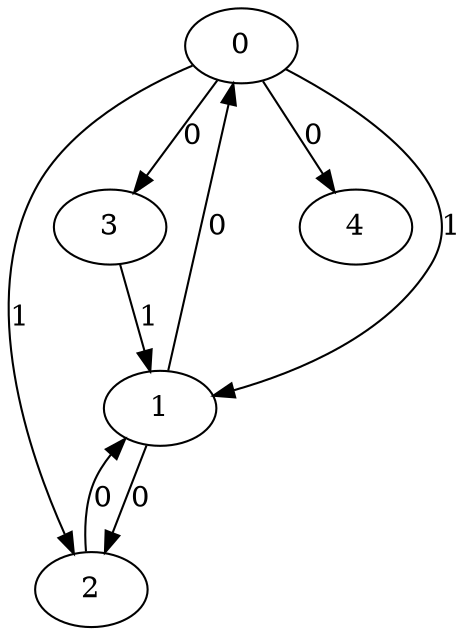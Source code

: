 // Source:495 Canonical: -1 1 1 0 0 0 -1 0 -1 -1 -1 0 -1 -1 -1 -1 1 -1 -1 -1 -1 -1 -1 -1 -1
digraph HRA_from_495_graph_000 {
  0 -> 1 [label="1"];
  0 -> 2 [label="1"];
  0 -> 3 [label="0"];
  1 -> 0 [label="0"];
  1 -> 2 [label="0"];
  2 -> 1 [label="0"];
  3 -> 1 [label="1"];
  0 -> 4 [label="0"];
}

// Source:495 Canonical: -1 1 1 0 0 0 -1 0 -1 -1 -1 0 -1 -1 -1 -1 1 -1 -1 -1 0 -1 -1 -1 -1
digraph HRA_from_495_graph_001 {
  0 -> 1 [label="1"];
  0 -> 2 [label="1"];
  0 -> 3 [label="0"];
  1 -> 0 [label="0"];
  1 -> 2 [label="0"];
  2 -> 1 [label="0"];
  3 -> 1 [label="1"];
  0 -> 4 [label="0"];
  4 -> 0 [label="0"];
}

// Source:495 Canonical: -1 1 1 0 -1 0 -1 0 -1 0 -1 0 -1 -1 -1 -1 1 -1 -1 -1 -1 -1 -1 -1 -1
digraph HRA_from_495_graph_002 {
  0 -> 1 [label="1"];
  0 -> 2 [label="1"];
  0 -> 3 [label="0"];
  1 -> 0 [label="0"];
  1 -> 2 [label="0"];
  2 -> 1 [label="0"];
  3 -> 1 [label="1"];
  1 -> 4 [label="0"];
}

// Source:495 Canonical: -1 1 1 0 0 0 -1 0 -1 0 -1 0 -1 -1 -1 -1 1 -1 -1 -1 -1 -1 -1 -1 -1
digraph HRA_from_495_graph_003 {
  0 -> 1 [label="1"];
  0 -> 2 [label="1"];
  0 -> 3 [label="0"];
  1 -> 0 [label="0"];
  1 -> 2 [label="0"];
  2 -> 1 [label="0"];
  3 -> 1 [label="1"];
  0 -> 4 [label="0"];
  1 -> 4 [label="0"];
}

// Source:495 Canonical: -1 1 1 0 -1 0 -1 0 -1 0 -1 0 -1 -1 -1 -1 1 -1 -1 -1 0 -1 -1 -1 -1
digraph HRA_from_495_graph_004 {
  0 -> 1 [label="1"];
  0 -> 2 [label="1"];
  0 -> 3 [label="0"];
  1 -> 0 [label="0"];
  1 -> 2 [label="0"];
  2 -> 1 [label="0"];
  3 -> 1 [label="1"];
  4 -> 0 [label="0"];
  1 -> 4 [label="0"];
}

// Source:495 Canonical: -1 1 1 0 0 0 -1 0 -1 0 -1 0 -1 -1 -1 -1 1 -1 -1 -1 0 -1 -1 -1 -1
digraph HRA_from_495_graph_005 {
  0 -> 1 [label="1"];
  0 -> 2 [label="1"];
  0 -> 3 [label="0"];
  1 -> 0 [label="0"];
  1 -> 2 [label="0"];
  2 -> 1 [label="0"];
  3 -> 1 [label="1"];
  0 -> 4 [label="0"];
  4 -> 0 [label="0"];
  1 -> 4 [label="0"];
}

// Source:495 Canonical: -1 1 1 0 0 0 -1 0 -1 -1 -1 0 -1 -1 -1 -1 1 -1 -1 -1 -1 0 -1 -1 -1
digraph HRA_from_495_graph_006 {
  0 -> 1 [label="1"];
  0 -> 2 [label="1"];
  0 -> 3 [label="0"];
  1 -> 0 [label="0"];
  1 -> 2 [label="0"];
  2 -> 1 [label="0"];
  3 -> 1 [label="1"];
  0 -> 4 [label="0"];
  4 -> 1 [label="0"];
}

// Source:495 Canonical: -1 1 1 0 0 0 -1 0 -1 -1 -1 0 -1 -1 -1 -1 1 -1 -1 -1 0 0 -1 -1 -1
digraph HRA_from_495_graph_007 {
  0 -> 1 [label="1"];
  0 -> 2 [label="1"];
  0 -> 3 [label="0"];
  1 -> 0 [label="0"];
  1 -> 2 [label="0"];
  2 -> 1 [label="0"];
  3 -> 1 [label="1"];
  0 -> 4 [label="0"];
  4 -> 0 [label="0"];
  4 -> 1 [label="0"];
}

// Source:495 Canonical: -1 1 1 0 -1 0 -1 0 -1 0 -1 0 -1 -1 -1 -1 1 -1 -1 -1 -1 0 -1 -1 -1
digraph HRA_from_495_graph_008 {
  0 -> 1 [label="1"];
  0 -> 2 [label="1"];
  0 -> 3 [label="0"];
  1 -> 0 [label="0"];
  1 -> 2 [label="0"];
  2 -> 1 [label="0"];
  3 -> 1 [label="1"];
  1 -> 4 [label="0"];
  4 -> 1 [label="0"];
}

// Source:495 Canonical: -1 1 1 0 0 0 -1 0 -1 0 -1 0 -1 -1 -1 -1 1 -1 -1 -1 -1 0 -1 -1 -1
digraph HRA_from_495_graph_009 {
  0 -> 1 [label="1"];
  0 -> 2 [label="1"];
  0 -> 3 [label="0"];
  1 -> 0 [label="0"];
  1 -> 2 [label="0"];
  2 -> 1 [label="0"];
  3 -> 1 [label="1"];
  0 -> 4 [label="0"];
  1 -> 4 [label="0"];
  4 -> 1 [label="0"];
}

// Source:495 Canonical: -1 1 1 0 -1 0 -1 0 -1 0 -1 0 -1 -1 -1 -1 1 -1 -1 -1 0 0 -1 -1 -1
digraph HRA_from_495_graph_010 {
  0 -> 1 [label="1"];
  0 -> 2 [label="1"];
  0 -> 3 [label="0"];
  1 -> 0 [label="0"];
  1 -> 2 [label="0"];
  2 -> 1 [label="0"];
  3 -> 1 [label="1"];
  4 -> 0 [label="0"];
  1 -> 4 [label="0"];
  4 -> 1 [label="0"];
}

// Source:495 Canonical: -1 1 1 0 0 0 -1 0 -1 0 -1 0 -1 -1 -1 -1 1 -1 -1 -1 0 0 -1 -1 -1
digraph HRA_from_495_graph_011 {
  0 -> 1 [label="1"];
  0 -> 2 [label="1"];
  0 -> 3 [label="0"];
  1 -> 0 [label="0"];
  1 -> 2 [label="0"];
  2 -> 1 [label="0"];
  3 -> 1 [label="1"];
  0 -> 4 [label="0"];
  4 -> 0 [label="0"];
  1 -> 4 [label="0"];
  4 -> 1 [label="0"];
}

// Source:495 Canonical: -1 1 1 0 -1 0 -1 0 -1 -1 -1 0 -1 -1 0 -1 1 -1 -1 -1 -1 -1 -1 -1 -1
digraph HRA_from_495_graph_012 {
  0 -> 1 [label="1"];
  0 -> 2 [label="1"];
  0 -> 3 [label="0"];
  1 -> 0 [label="0"];
  1 -> 2 [label="0"];
  2 -> 1 [label="0"];
  3 -> 1 [label="1"];
  2 -> 4 [label="0"];
}

// Source:495 Canonical: -1 1 1 0 0 0 -1 0 -1 -1 -1 0 -1 -1 0 -1 1 -1 -1 -1 -1 -1 -1 -1 -1
digraph HRA_from_495_graph_013 {
  0 -> 1 [label="1"];
  0 -> 2 [label="1"];
  0 -> 3 [label="0"];
  1 -> 0 [label="0"];
  1 -> 2 [label="0"];
  2 -> 1 [label="0"];
  3 -> 1 [label="1"];
  0 -> 4 [label="0"];
  2 -> 4 [label="0"];
}

// Source:495 Canonical: -1 1 1 0 -1 0 -1 0 -1 -1 -1 0 -1 -1 0 -1 1 -1 -1 -1 0 -1 -1 -1 -1
digraph HRA_from_495_graph_014 {
  0 -> 1 [label="1"];
  0 -> 2 [label="1"];
  0 -> 3 [label="0"];
  1 -> 0 [label="0"];
  1 -> 2 [label="0"];
  2 -> 1 [label="0"];
  3 -> 1 [label="1"];
  4 -> 0 [label="0"];
  2 -> 4 [label="0"];
}

// Source:495 Canonical: -1 1 1 0 0 0 -1 0 -1 -1 -1 0 -1 -1 0 -1 1 -1 -1 -1 0 -1 -1 -1 -1
digraph HRA_from_495_graph_015 {
  0 -> 1 [label="1"];
  0 -> 2 [label="1"];
  0 -> 3 [label="0"];
  1 -> 0 [label="0"];
  1 -> 2 [label="0"];
  2 -> 1 [label="0"];
  3 -> 1 [label="1"];
  0 -> 4 [label="0"];
  4 -> 0 [label="0"];
  2 -> 4 [label="0"];
}

// Source:495 Canonical: -1 1 1 0 -1 0 -1 0 -1 0 -1 0 -1 -1 0 -1 1 -1 -1 -1 -1 -1 -1 -1 -1
digraph HRA_from_495_graph_016 {
  0 -> 1 [label="1"];
  0 -> 2 [label="1"];
  0 -> 3 [label="0"];
  1 -> 0 [label="0"];
  1 -> 2 [label="0"];
  2 -> 1 [label="0"];
  3 -> 1 [label="1"];
  1 -> 4 [label="0"];
  2 -> 4 [label="0"];
}

// Source:495 Canonical: -1 1 1 0 0 0 -1 0 -1 0 -1 0 -1 -1 0 -1 1 -1 -1 -1 -1 -1 -1 -1 -1
digraph HRA_from_495_graph_017 {
  0 -> 1 [label="1"];
  0 -> 2 [label="1"];
  0 -> 3 [label="0"];
  1 -> 0 [label="0"];
  1 -> 2 [label="0"];
  2 -> 1 [label="0"];
  3 -> 1 [label="1"];
  0 -> 4 [label="0"];
  1 -> 4 [label="0"];
  2 -> 4 [label="0"];
}

// Source:495 Canonical: -1 1 1 0 -1 0 -1 0 -1 0 -1 0 -1 -1 0 -1 1 -1 -1 -1 0 -1 -1 -1 -1
digraph HRA_from_495_graph_018 {
  0 -> 1 [label="1"];
  0 -> 2 [label="1"];
  0 -> 3 [label="0"];
  1 -> 0 [label="0"];
  1 -> 2 [label="0"];
  2 -> 1 [label="0"];
  3 -> 1 [label="1"];
  4 -> 0 [label="0"];
  1 -> 4 [label="0"];
  2 -> 4 [label="0"];
}

// Source:495 Canonical: -1 1 1 0 0 0 -1 0 -1 0 -1 0 -1 -1 0 -1 1 -1 -1 -1 0 -1 -1 -1 -1
digraph HRA_from_495_graph_019 {
  0 -> 1 [label="1"];
  0 -> 2 [label="1"];
  0 -> 3 [label="0"];
  1 -> 0 [label="0"];
  1 -> 2 [label="0"];
  2 -> 1 [label="0"];
  3 -> 1 [label="1"];
  0 -> 4 [label="0"];
  4 -> 0 [label="0"];
  1 -> 4 [label="0"];
  2 -> 4 [label="0"];
}

// Source:495 Canonical: -1 1 1 0 -1 0 -1 0 -1 -1 -1 0 -1 -1 0 -1 1 -1 -1 -1 -1 0 -1 -1 -1
digraph HRA_from_495_graph_020 {
  0 -> 1 [label="1"];
  0 -> 2 [label="1"];
  0 -> 3 [label="0"];
  1 -> 0 [label="0"];
  1 -> 2 [label="0"];
  2 -> 1 [label="0"];
  3 -> 1 [label="1"];
  4 -> 1 [label="0"];
  2 -> 4 [label="0"];
}

// Source:495 Canonical: -1 1 1 0 0 0 -1 0 -1 -1 -1 0 -1 -1 0 -1 1 -1 -1 -1 -1 0 -1 -1 -1
digraph HRA_from_495_graph_021 {
  0 -> 1 [label="1"];
  0 -> 2 [label="1"];
  0 -> 3 [label="0"];
  1 -> 0 [label="0"];
  1 -> 2 [label="0"];
  2 -> 1 [label="0"];
  3 -> 1 [label="1"];
  0 -> 4 [label="0"];
  4 -> 1 [label="0"];
  2 -> 4 [label="0"];
}

// Source:495 Canonical: -1 1 1 0 -1 0 -1 0 -1 -1 -1 0 -1 -1 0 -1 1 -1 -1 -1 0 0 -1 -1 -1
digraph HRA_from_495_graph_022 {
  0 -> 1 [label="1"];
  0 -> 2 [label="1"];
  0 -> 3 [label="0"];
  1 -> 0 [label="0"];
  1 -> 2 [label="0"];
  2 -> 1 [label="0"];
  3 -> 1 [label="1"];
  4 -> 0 [label="0"];
  4 -> 1 [label="0"];
  2 -> 4 [label="0"];
}

// Source:495 Canonical: -1 1 1 0 0 0 -1 0 -1 -1 -1 0 -1 -1 0 -1 1 -1 -1 -1 0 0 -1 -1 -1
digraph HRA_from_495_graph_023 {
  0 -> 1 [label="1"];
  0 -> 2 [label="1"];
  0 -> 3 [label="0"];
  1 -> 0 [label="0"];
  1 -> 2 [label="0"];
  2 -> 1 [label="0"];
  3 -> 1 [label="1"];
  0 -> 4 [label="0"];
  4 -> 0 [label="0"];
  4 -> 1 [label="0"];
  2 -> 4 [label="0"];
}

// Source:495 Canonical: -1 1 1 0 -1 0 -1 0 -1 0 -1 0 -1 -1 0 -1 1 -1 -1 -1 -1 0 -1 -1 -1
digraph HRA_from_495_graph_024 {
  0 -> 1 [label="1"];
  0 -> 2 [label="1"];
  0 -> 3 [label="0"];
  1 -> 0 [label="0"];
  1 -> 2 [label="0"];
  2 -> 1 [label="0"];
  3 -> 1 [label="1"];
  1 -> 4 [label="0"];
  4 -> 1 [label="0"];
  2 -> 4 [label="0"];
}

// Source:495 Canonical: -1 1 1 0 0 0 -1 0 -1 0 -1 0 -1 -1 0 -1 1 -1 -1 -1 -1 0 -1 -1 -1
digraph HRA_from_495_graph_025 {
  0 -> 1 [label="1"];
  0 -> 2 [label="1"];
  0 -> 3 [label="0"];
  1 -> 0 [label="0"];
  1 -> 2 [label="0"];
  2 -> 1 [label="0"];
  3 -> 1 [label="1"];
  0 -> 4 [label="0"];
  1 -> 4 [label="0"];
  4 -> 1 [label="0"];
  2 -> 4 [label="0"];
}

// Source:495 Canonical: -1 1 1 0 -1 0 -1 0 -1 0 -1 0 -1 -1 0 -1 1 -1 -1 -1 0 0 -1 -1 -1
digraph HRA_from_495_graph_026 {
  0 -> 1 [label="1"];
  0 -> 2 [label="1"];
  0 -> 3 [label="0"];
  1 -> 0 [label="0"];
  1 -> 2 [label="0"];
  2 -> 1 [label="0"];
  3 -> 1 [label="1"];
  4 -> 0 [label="0"];
  1 -> 4 [label="0"];
  4 -> 1 [label="0"];
  2 -> 4 [label="0"];
}

// Source:495 Canonical: -1 1 1 0 0 0 -1 0 -1 0 -1 0 -1 -1 0 -1 1 -1 -1 -1 0 0 -1 -1 -1
digraph HRA_from_495_graph_027 {
  0 -> 1 [label="1"];
  0 -> 2 [label="1"];
  0 -> 3 [label="0"];
  1 -> 0 [label="0"];
  1 -> 2 [label="0"];
  2 -> 1 [label="0"];
  3 -> 1 [label="1"];
  0 -> 4 [label="0"];
  4 -> 0 [label="0"];
  1 -> 4 [label="0"];
  4 -> 1 [label="0"];
  2 -> 4 [label="0"];
}

// Source:495 Canonical: -1 1 1 0 0 0 -1 0 -1 -1 -1 0 -1 -1 -1 -1 1 -1 -1 -1 -1 -1 0 -1 -1
digraph HRA_from_495_graph_028 {
  0 -> 1 [label="1"];
  0 -> 2 [label="1"];
  0 -> 3 [label="0"];
  1 -> 0 [label="0"];
  1 -> 2 [label="0"];
  2 -> 1 [label="0"];
  3 -> 1 [label="1"];
  0 -> 4 [label="0"];
  4 -> 2 [label="0"];
}

// Source:495 Canonical: -1 1 1 0 0 0 -1 0 -1 -1 -1 0 -1 -1 -1 -1 1 -1 -1 -1 0 -1 0 -1 -1
digraph HRA_from_495_graph_029 {
  0 -> 1 [label="1"];
  0 -> 2 [label="1"];
  0 -> 3 [label="0"];
  1 -> 0 [label="0"];
  1 -> 2 [label="0"];
  2 -> 1 [label="0"];
  3 -> 1 [label="1"];
  0 -> 4 [label="0"];
  4 -> 0 [label="0"];
  4 -> 2 [label="0"];
}

// Source:495 Canonical: -1 1 1 0 -1 0 -1 0 -1 0 -1 0 -1 -1 -1 -1 1 -1 -1 -1 -1 -1 0 -1 -1
digraph HRA_from_495_graph_030 {
  0 -> 1 [label="1"];
  0 -> 2 [label="1"];
  0 -> 3 [label="0"];
  1 -> 0 [label="0"];
  1 -> 2 [label="0"];
  2 -> 1 [label="0"];
  3 -> 1 [label="1"];
  1 -> 4 [label="0"];
  4 -> 2 [label="0"];
}

// Source:495 Canonical: -1 1 1 0 0 0 -1 0 -1 0 -1 0 -1 -1 -1 -1 1 -1 -1 -1 -1 -1 0 -1 -1
digraph HRA_from_495_graph_031 {
  0 -> 1 [label="1"];
  0 -> 2 [label="1"];
  0 -> 3 [label="0"];
  1 -> 0 [label="0"];
  1 -> 2 [label="0"];
  2 -> 1 [label="0"];
  3 -> 1 [label="1"];
  0 -> 4 [label="0"];
  1 -> 4 [label="0"];
  4 -> 2 [label="0"];
}

// Source:495 Canonical: -1 1 1 0 -1 0 -1 0 -1 0 -1 0 -1 -1 -1 -1 1 -1 -1 -1 0 -1 0 -1 -1
digraph HRA_from_495_graph_032 {
  0 -> 1 [label="1"];
  0 -> 2 [label="1"];
  0 -> 3 [label="0"];
  1 -> 0 [label="0"];
  1 -> 2 [label="0"];
  2 -> 1 [label="0"];
  3 -> 1 [label="1"];
  4 -> 0 [label="0"];
  1 -> 4 [label="0"];
  4 -> 2 [label="0"];
}

// Source:495 Canonical: -1 1 1 0 0 0 -1 0 -1 0 -1 0 -1 -1 -1 -1 1 -1 -1 -1 0 -1 0 -1 -1
digraph HRA_from_495_graph_033 {
  0 -> 1 [label="1"];
  0 -> 2 [label="1"];
  0 -> 3 [label="0"];
  1 -> 0 [label="0"];
  1 -> 2 [label="0"];
  2 -> 1 [label="0"];
  3 -> 1 [label="1"];
  0 -> 4 [label="0"];
  4 -> 0 [label="0"];
  1 -> 4 [label="0"];
  4 -> 2 [label="0"];
}

// Source:495 Canonical: -1 1 1 0 0 0 -1 0 -1 -1 -1 0 -1 -1 -1 -1 1 -1 -1 -1 -1 0 0 -1 -1
digraph HRA_from_495_graph_034 {
  0 -> 1 [label="1"];
  0 -> 2 [label="1"];
  0 -> 3 [label="0"];
  1 -> 0 [label="0"];
  1 -> 2 [label="0"];
  2 -> 1 [label="0"];
  3 -> 1 [label="1"];
  0 -> 4 [label="0"];
  4 -> 1 [label="0"];
  4 -> 2 [label="0"];
}

// Source:495 Canonical: -1 1 1 0 0 0 -1 0 -1 -1 -1 0 -1 -1 -1 -1 1 -1 -1 -1 0 0 0 -1 -1
digraph HRA_from_495_graph_035 {
  0 -> 1 [label="1"];
  0 -> 2 [label="1"];
  0 -> 3 [label="0"];
  1 -> 0 [label="0"];
  1 -> 2 [label="0"];
  2 -> 1 [label="0"];
  3 -> 1 [label="1"];
  0 -> 4 [label="0"];
  4 -> 0 [label="0"];
  4 -> 1 [label="0"];
  4 -> 2 [label="0"];
}

// Source:495 Canonical: -1 1 1 0 -1 0 -1 0 -1 0 -1 0 -1 -1 -1 -1 1 -1 -1 -1 -1 0 0 -1 -1
digraph HRA_from_495_graph_036 {
  0 -> 1 [label="1"];
  0 -> 2 [label="1"];
  0 -> 3 [label="0"];
  1 -> 0 [label="0"];
  1 -> 2 [label="0"];
  2 -> 1 [label="0"];
  3 -> 1 [label="1"];
  1 -> 4 [label="0"];
  4 -> 1 [label="0"];
  4 -> 2 [label="0"];
}

// Source:495 Canonical: -1 1 1 0 0 0 -1 0 -1 0 -1 0 -1 -1 -1 -1 1 -1 -1 -1 -1 0 0 -1 -1
digraph HRA_from_495_graph_037 {
  0 -> 1 [label="1"];
  0 -> 2 [label="1"];
  0 -> 3 [label="0"];
  1 -> 0 [label="0"];
  1 -> 2 [label="0"];
  2 -> 1 [label="0"];
  3 -> 1 [label="1"];
  0 -> 4 [label="0"];
  1 -> 4 [label="0"];
  4 -> 1 [label="0"];
  4 -> 2 [label="0"];
}

// Source:495 Canonical: -1 1 1 0 -1 0 -1 0 -1 0 -1 0 -1 -1 -1 -1 1 -1 -1 -1 0 0 0 -1 -1
digraph HRA_from_495_graph_038 {
  0 -> 1 [label="1"];
  0 -> 2 [label="1"];
  0 -> 3 [label="0"];
  1 -> 0 [label="0"];
  1 -> 2 [label="0"];
  2 -> 1 [label="0"];
  3 -> 1 [label="1"];
  4 -> 0 [label="0"];
  1 -> 4 [label="0"];
  4 -> 1 [label="0"];
  4 -> 2 [label="0"];
}

// Source:495 Canonical: -1 1 1 0 0 0 -1 0 -1 0 -1 0 -1 -1 -1 -1 1 -1 -1 -1 0 0 0 -1 -1
digraph HRA_from_495_graph_039 {
  0 -> 1 [label="1"];
  0 -> 2 [label="1"];
  0 -> 3 [label="0"];
  1 -> 0 [label="0"];
  1 -> 2 [label="0"];
  2 -> 1 [label="0"];
  3 -> 1 [label="1"];
  0 -> 4 [label="0"];
  4 -> 0 [label="0"];
  1 -> 4 [label="0"];
  4 -> 1 [label="0"];
  4 -> 2 [label="0"];
}

// Source:495 Canonical: -1 1 1 0 -1 0 -1 0 -1 -1 -1 0 -1 -1 0 -1 1 -1 -1 -1 -1 -1 0 -1 -1
digraph HRA_from_495_graph_040 {
  0 -> 1 [label="1"];
  0 -> 2 [label="1"];
  0 -> 3 [label="0"];
  1 -> 0 [label="0"];
  1 -> 2 [label="0"];
  2 -> 1 [label="0"];
  3 -> 1 [label="1"];
  2 -> 4 [label="0"];
  4 -> 2 [label="0"];
}

// Source:495 Canonical: -1 1 1 0 0 0 -1 0 -1 -1 -1 0 -1 -1 0 -1 1 -1 -1 -1 -1 -1 0 -1 -1
digraph HRA_from_495_graph_041 {
  0 -> 1 [label="1"];
  0 -> 2 [label="1"];
  0 -> 3 [label="0"];
  1 -> 0 [label="0"];
  1 -> 2 [label="0"];
  2 -> 1 [label="0"];
  3 -> 1 [label="1"];
  0 -> 4 [label="0"];
  2 -> 4 [label="0"];
  4 -> 2 [label="0"];
}

// Source:495 Canonical: -1 1 1 0 -1 0 -1 0 -1 -1 -1 0 -1 -1 0 -1 1 -1 -1 -1 0 -1 0 -1 -1
digraph HRA_from_495_graph_042 {
  0 -> 1 [label="1"];
  0 -> 2 [label="1"];
  0 -> 3 [label="0"];
  1 -> 0 [label="0"];
  1 -> 2 [label="0"];
  2 -> 1 [label="0"];
  3 -> 1 [label="1"];
  4 -> 0 [label="0"];
  2 -> 4 [label="0"];
  4 -> 2 [label="0"];
}

// Source:495 Canonical: -1 1 1 0 0 0 -1 0 -1 -1 -1 0 -1 -1 0 -1 1 -1 -1 -1 0 -1 0 -1 -1
digraph HRA_from_495_graph_043 {
  0 -> 1 [label="1"];
  0 -> 2 [label="1"];
  0 -> 3 [label="0"];
  1 -> 0 [label="0"];
  1 -> 2 [label="0"];
  2 -> 1 [label="0"];
  3 -> 1 [label="1"];
  0 -> 4 [label="0"];
  4 -> 0 [label="0"];
  2 -> 4 [label="0"];
  4 -> 2 [label="0"];
}

// Source:495 Canonical: -1 1 1 0 -1 0 -1 0 -1 0 -1 0 -1 -1 0 -1 1 -1 -1 -1 -1 -1 0 -1 -1
digraph HRA_from_495_graph_044 {
  0 -> 1 [label="1"];
  0 -> 2 [label="1"];
  0 -> 3 [label="0"];
  1 -> 0 [label="0"];
  1 -> 2 [label="0"];
  2 -> 1 [label="0"];
  3 -> 1 [label="1"];
  1 -> 4 [label="0"];
  2 -> 4 [label="0"];
  4 -> 2 [label="0"];
}

// Source:495 Canonical: -1 1 1 0 0 0 -1 0 -1 0 -1 0 -1 -1 0 -1 1 -1 -1 -1 -1 -1 0 -1 -1
digraph HRA_from_495_graph_045 {
  0 -> 1 [label="1"];
  0 -> 2 [label="1"];
  0 -> 3 [label="0"];
  1 -> 0 [label="0"];
  1 -> 2 [label="0"];
  2 -> 1 [label="0"];
  3 -> 1 [label="1"];
  0 -> 4 [label="0"];
  1 -> 4 [label="0"];
  2 -> 4 [label="0"];
  4 -> 2 [label="0"];
}

// Source:495 Canonical: -1 1 1 0 -1 0 -1 0 -1 0 -1 0 -1 -1 0 -1 1 -1 -1 -1 0 -1 0 -1 -1
digraph HRA_from_495_graph_046 {
  0 -> 1 [label="1"];
  0 -> 2 [label="1"];
  0 -> 3 [label="0"];
  1 -> 0 [label="0"];
  1 -> 2 [label="0"];
  2 -> 1 [label="0"];
  3 -> 1 [label="1"];
  4 -> 0 [label="0"];
  1 -> 4 [label="0"];
  2 -> 4 [label="0"];
  4 -> 2 [label="0"];
}

// Source:495 Canonical: -1 1 1 0 0 0 -1 0 -1 0 -1 0 -1 -1 0 -1 1 -1 -1 -1 0 -1 0 -1 -1
digraph HRA_from_495_graph_047 {
  0 -> 1 [label="1"];
  0 -> 2 [label="1"];
  0 -> 3 [label="0"];
  1 -> 0 [label="0"];
  1 -> 2 [label="0"];
  2 -> 1 [label="0"];
  3 -> 1 [label="1"];
  0 -> 4 [label="0"];
  4 -> 0 [label="0"];
  1 -> 4 [label="0"];
  2 -> 4 [label="0"];
  4 -> 2 [label="0"];
}

// Source:495 Canonical: -1 1 1 0 -1 0 -1 0 -1 -1 -1 0 -1 -1 0 -1 1 -1 -1 -1 -1 0 0 -1 -1
digraph HRA_from_495_graph_048 {
  0 -> 1 [label="1"];
  0 -> 2 [label="1"];
  0 -> 3 [label="0"];
  1 -> 0 [label="0"];
  1 -> 2 [label="0"];
  2 -> 1 [label="0"];
  3 -> 1 [label="1"];
  4 -> 1 [label="0"];
  2 -> 4 [label="0"];
  4 -> 2 [label="0"];
}

// Source:495 Canonical: -1 1 1 0 0 0 -1 0 -1 -1 -1 0 -1 -1 0 -1 1 -1 -1 -1 -1 0 0 -1 -1
digraph HRA_from_495_graph_049 {
  0 -> 1 [label="1"];
  0 -> 2 [label="1"];
  0 -> 3 [label="0"];
  1 -> 0 [label="0"];
  1 -> 2 [label="0"];
  2 -> 1 [label="0"];
  3 -> 1 [label="1"];
  0 -> 4 [label="0"];
  4 -> 1 [label="0"];
  2 -> 4 [label="0"];
  4 -> 2 [label="0"];
}

// Source:495 Canonical: -1 1 1 0 -1 0 -1 0 -1 -1 -1 0 -1 -1 0 -1 1 -1 -1 -1 0 0 0 -1 -1
digraph HRA_from_495_graph_050 {
  0 -> 1 [label="1"];
  0 -> 2 [label="1"];
  0 -> 3 [label="0"];
  1 -> 0 [label="0"];
  1 -> 2 [label="0"];
  2 -> 1 [label="0"];
  3 -> 1 [label="1"];
  4 -> 0 [label="0"];
  4 -> 1 [label="0"];
  2 -> 4 [label="0"];
  4 -> 2 [label="0"];
}

// Source:495 Canonical: -1 1 1 0 0 0 -1 0 -1 -1 -1 0 -1 -1 0 -1 1 -1 -1 -1 0 0 0 -1 -1
digraph HRA_from_495_graph_051 {
  0 -> 1 [label="1"];
  0 -> 2 [label="1"];
  0 -> 3 [label="0"];
  1 -> 0 [label="0"];
  1 -> 2 [label="0"];
  2 -> 1 [label="0"];
  3 -> 1 [label="1"];
  0 -> 4 [label="0"];
  4 -> 0 [label="0"];
  4 -> 1 [label="0"];
  2 -> 4 [label="0"];
  4 -> 2 [label="0"];
}

// Source:495 Canonical: -1 1 1 0 -1 0 -1 0 -1 0 -1 0 -1 -1 0 -1 1 -1 -1 -1 -1 0 0 -1 -1
digraph HRA_from_495_graph_052 {
  0 -> 1 [label="1"];
  0 -> 2 [label="1"];
  0 -> 3 [label="0"];
  1 -> 0 [label="0"];
  1 -> 2 [label="0"];
  2 -> 1 [label="0"];
  3 -> 1 [label="1"];
  1 -> 4 [label="0"];
  4 -> 1 [label="0"];
  2 -> 4 [label="0"];
  4 -> 2 [label="0"];
}

// Source:495 Canonical: -1 1 1 0 0 0 -1 0 -1 0 -1 0 -1 -1 0 -1 1 -1 -1 -1 -1 0 0 -1 -1
digraph HRA_from_495_graph_053 {
  0 -> 1 [label="1"];
  0 -> 2 [label="1"];
  0 -> 3 [label="0"];
  1 -> 0 [label="0"];
  1 -> 2 [label="0"];
  2 -> 1 [label="0"];
  3 -> 1 [label="1"];
  0 -> 4 [label="0"];
  1 -> 4 [label="0"];
  4 -> 1 [label="0"];
  2 -> 4 [label="0"];
  4 -> 2 [label="0"];
}

// Source:495 Canonical: -1 1 1 0 -1 0 -1 0 -1 0 -1 0 -1 -1 0 -1 1 -1 -1 -1 0 0 0 -1 -1
digraph HRA_from_495_graph_054 {
  0 -> 1 [label="1"];
  0 -> 2 [label="1"];
  0 -> 3 [label="0"];
  1 -> 0 [label="0"];
  1 -> 2 [label="0"];
  2 -> 1 [label="0"];
  3 -> 1 [label="1"];
  4 -> 0 [label="0"];
  1 -> 4 [label="0"];
  4 -> 1 [label="0"];
  2 -> 4 [label="0"];
  4 -> 2 [label="0"];
}

// Source:495 Canonical: -1 1 1 0 0 0 -1 0 -1 0 -1 0 -1 -1 0 -1 1 -1 -1 -1 0 0 0 -1 -1
digraph HRA_from_495_graph_055 {
  0 -> 1 [label="1"];
  0 -> 2 [label="1"];
  0 -> 3 [label="0"];
  1 -> 0 [label="0"];
  1 -> 2 [label="0"];
  2 -> 1 [label="0"];
  3 -> 1 [label="1"];
  0 -> 4 [label="0"];
  4 -> 0 [label="0"];
  1 -> 4 [label="0"];
  4 -> 1 [label="0"];
  2 -> 4 [label="0"];
  4 -> 2 [label="0"];
}

// Source:495 Canonical: -1 1 1 0 -1 0 -1 0 -1 -1 -1 0 -1 -1 -1 -1 1 -1 -1 0 -1 -1 -1 -1 -1
digraph HRA_from_495_graph_056 {
  0 -> 1 [label="1"];
  0 -> 2 [label="1"];
  0 -> 3 [label="0"];
  1 -> 0 [label="0"];
  1 -> 2 [label="0"];
  2 -> 1 [label="0"];
  3 -> 1 [label="1"];
  3 -> 4 [label="0"];
}

// Source:495 Canonical: -1 1 1 0 0 0 -1 0 -1 -1 -1 0 -1 -1 -1 -1 1 -1 -1 0 -1 -1 -1 -1 -1
digraph HRA_from_495_graph_057 {
  0 -> 1 [label="1"];
  0 -> 2 [label="1"];
  0 -> 3 [label="0"];
  1 -> 0 [label="0"];
  1 -> 2 [label="0"];
  2 -> 1 [label="0"];
  3 -> 1 [label="1"];
  0 -> 4 [label="0"];
  3 -> 4 [label="0"];
}

// Source:495 Canonical: -1 1 1 0 -1 0 -1 0 -1 -1 -1 0 -1 -1 -1 -1 1 -1 -1 0 0 -1 -1 -1 -1
digraph HRA_from_495_graph_058 {
  0 -> 1 [label="1"];
  0 -> 2 [label="1"];
  0 -> 3 [label="0"];
  1 -> 0 [label="0"];
  1 -> 2 [label="0"];
  2 -> 1 [label="0"];
  3 -> 1 [label="1"];
  4 -> 0 [label="0"];
  3 -> 4 [label="0"];
}

// Source:495 Canonical: -1 1 1 0 0 0 -1 0 -1 -1 -1 0 -1 -1 -1 -1 1 -1 -1 0 0 -1 -1 -1 -1
digraph HRA_from_495_graph_059 {
  0 -> 1 [label="1"];
  0 -> 2 [label="1"];
  0 -> 3 [label="0"];
  1 -> 0 [label="0"];
  1 -> 2 [label="0"];
  2 -> 1 [label="0"];
  3 -> 1 [label="1"];
  0 -> 4 [label="0"];
  4 -> 0 [label="0"];
  3 -> 4 [label="0"];
}

// Source:495 Canonical: -1 1 1 0 -1 0 -1 0 -1 0 -1 0 -1 -1 -1 -1 1 -1 -1 0 -1 -1 -1 -1 -1
digraph HRA_from_495_graph_060 {
  0 -> 1 [label="1"];
  0 -> 2 [label="1"];
  0 -> 3 [label="0"];
  1 -> 0 [label="0"];
  1 -> 2 [label="0"];
  2 -> 1 [label="0"];
  3 -> 1 [label="1"];
  1 -> 4 [label="0"];
  3 -> 4 [label="0"];
}

// Source:495 Canonical: -1 1 1 0 0 0 -1 0 -1 0 -1 0 -1 -1 -1 -1 1 -1 -1 0 -1 -1 -1 -1 -1
digraph HRA_from_495_graph_061 {
  0 -> 1 [label="1"];
  0 -> 2 [label="1"];
  0 -> 3 [label="0"];
  1 -> 0 [label="0"];
  1 -> 2 [label="0"];
  2 -> 1 [label="0"];
  3 -> 1 [label="1"];
  0 -> 4 [label="0"];
  1 -> 4 [label="0"];
  3 -> 4 [label="0"];
}

// Source:495 Canonical: -1 1 1 0 -1 0 -1 0 -1 0 -1 0 -1 -1 -1 -1 1 -1 -1 0 0 -1 -1 -1 -1
digraph HRA_from_495_graph_062 {
  0 -> 1 [label="1"];
  0 -> 2 [label="1"];
  0 -> 3 [label="0"];
  1 -> 0 [label="0"];
  1 -> 2 [label="0"];
  2 -> 1 [label="0"];
  3 -> 1 [label="1"];
  4 -> 0 [label="0"];
  1 -> 4 [label="0"];
  3 -> 4 [label="0"];
}

// Source:495 Canonical: -1 1 1 0 0 0 -1 0 -1 0 -1 0 -1 -1 -1 -1 1 -1 -1 0 0 -1 -1 -1 -1
digraph HRA_from_495_graph_063 {
  0 -> 1 [label="1"];
  0 -> 2 [label="1"];
  0 -> 3 [label="0"];
  1 -> 0 [label="0"];
  1 -> 2 [label="0"];
  2 -> 1 [label="0"];
  3 -> 1 [label="1"];
  0 -> 4 [label="0"];
  4 -> 0 [label="0"];
  1 -> 4 [label="0"];
  3 -> 4 [label="0"];
}

// Source:495 Canonical: -1 1 1 0 -1 0 -1 0 -1 -1 -1 0 -1 -1 -1 -1 1 -1 -1 0 -1 0 -1 -1 -1
digraph HRA_from_495_graph_064 {
  0 -> 1 [label="1"];
  0 -> 2 [label="1"];
  0 -> 3 [label="0"];
  1 -> 0 [label="0"];
  1 -> 2 [label="0"];
  2 -> 1 [label="0"];
  3 -> 1 [label="1"];
  4 -> 1 [label="0"];
  3 -> 4 [label="0"];
}

// Source:495 Canonical: -1 1 1 0 0 0 -1 0 -1 -1 -1 0 -1 -1 -1 -1 1 -1 -1 0 -1 0 -1 -1 -1
digraph HRA_from_495_graph_065 {
  0 -> 1 [label="1"];
  0 -> 2 [label="1"];
  0 -> 3 [label="0"];
  1 -> 0 [label="0"];
  1 -> 2 [label="0"];
  2 -> 1 [label="0"];
  3 -> 1 [label="1"];
  0 -> 4 [label="0"];
  4 -> 1 [label="0"];
  3 -> 4 [label="0"];
}

// Source:495 Canonical: -1 1 1 0 -1 0 -1 0 -1 -1 -1 0 -1 -1 -1 -1 1 -1 -1 0 0 0 -1 -1 -1
digraph HRA_from_495_graph_066 {
  0 -> 1 [label="1"];
  0 -> 2 [label="1"];
  0 -> 3 [label="0"];
  1 -> 0 [label="0"];
  1 -> 2 [label="0"];
  2 -> 1 [label="0"];
  3 -> 1 [label="1"];
  4 -> 0 [label="0"];
  4 -> 1 [label="0"];
  3 -> 4 [label="0"];
}

// Source:495 Canonical: -1 1 1 0 0 0 -1 0 -1 -1 -1 0 -1 -1 -1 -1 1 -1 -1 0 0 0 -1 -1 -1
digraph HRA_from_495_graph_067 {
  0 -> 1 [label="1"];
  0 -> 2 [label="1"];
  0 -> 3 [label="0"];
  1 -> 0 [label="0"];
  1 -> 2 [label="0"];
  2 -> 1 [label="0"];
  3 -> 1 [label="1"];
  0 -> 4 [label="0"];
  4 -> 0 [label="0"];
  4 -> 1 [label="0"];
  3 -> 4 [label="0"];
}

// Source:495 Canonical: -1 1 1 0 -1 0 -1 0 -1 0 -1 0 -1 -1 -1 -1 1 -1 -1 0 -1 0 -1 -1 -1
digraph HRA_from_495_graph_068 {
  0 -> 1 [label="1"];
  0 -> 2 [label="1"];
  0 -> 3 [label="0"];
  1 -> 0 [label="0"];
  1 -> 2 [label="0"];
  2 -> 1 [label="0"];
  3 -> 1 [label="1"];
  1 -> 4 [label="0"];
  4 -> 1 [label="0"];
  3 -> 4 [label="0"];
}

// Source:495 Canonical: -1 1 1 0 0 0 -1 0 -1 0 -1 0 -1 -1 -1 -1 1 -1 -1 0 -1 0 -1 -1 -1
digraph HRA_from_495_graph_069 {
  0 -> 1 [label="1"];
  0 -> 2 [label="1"];
  0 -> 3 [label="0"];
  1 -> 0 [label="0"];
  1 -> 2 [label="0"];
  2 -> 1 [label="0"];
  3 -> 1 [label="1"];
  0 -> 4 [label="0"];
  1 -> 4 [label="0"];
  4 -> 1 [label="0"];
  3 -> 4 [label="0"];
}

// Source:495 Canonical: -1 1 1 0 -1 0 -1 0 -1 0 -1 0 -1 -1 -1 -1 1 -1 -1 0 0 0 -1 -1 -1
digraph HRA_from_495_graph_070 {
  0 -> 1 [label="1"];
  0 -> 2 [label="1"];
  0 -> 3 [label="0"];
  1 -> 0 [label="0"];
  1 -> 2 [label="0"];
  2 -> 1 [label="0"];
  3 -> 1 [label="1"];
  4 -> 0 [label="0"];
  1 -> 4 [label="0"];
  4 -> 1 [label="0"];
  3 -> 4 [label="0"];
}

// Source:495 Canonical: -1 1 1 0 0 0 -1 0 -1 0 -1 0 -1 -1 -1 -1 1 -1 -1 0 0 0 -1 -1 -1
digraph HRA_from_495_graph_071 {
  0 -> 1 [label="1"];
  0 -> 2 [label="1"];
  0 -> 3 [label="0"];
  1 -> 0 [label="0"];
  1 -> 2 [label="0"];
  2 -> 1 [label="0"];
  3 -> 1 [label="1"];
  0 -> 4 [label="0"];
  4 -> 0 [label="0"];
  1 -> 4 [label="0"];
  4 -> 1 [label="0"];
  3 -> 4 [label="0"];
}

// Source:495 Canonical: -1 1 1 0 -1 0 -1 0 -1 -1 -1 0 -1 -1 0 -1 1 -1 -1 0 -1 -1 -1 -1 -1
digraph HRA_from_495_graph_072 {
  0 -> 1 [label="1"];
  0 -> 2 [label="1"];
  0 -> 3 [label="0"];
  1 -> 0 [label="0"];
  1 -> 2 [label="0"];
  2 -> 1 [label="0"];
  3 -> 1 [label="1"];
  2 -> 4 [label="0"];
  3 -> 4 [label="0"];
}

// Source:495 Canonical: -1 1 1 0 0 0 -1 0 -1 -1 -1 0 -1 -1 0 -1 1 -1 -1 0 -1 -1 -1 -1 -1
digraph HRA_from_495_graph_073 {
  0 -> 1 [label="1"];
  0 -> 2 [label="1"];
  0 -> 3 [label="0"];
  1 -> 0 [label="0"];
  1 -> 2 [label="0"];
  2 -> 1 [label="0"];
  3 -> 1 [label="1"];
  0 -> 4 [label="0"];
  2 -> 4 [label="0"];
  3 -> 4 [label="0"];
}

// Source:495 Canonical: -1 1 1 0 -1 0 -1 0 -1 -1 -1 0 -1 -1 0 -1 1 -1 -1 0 0 -1 -1 -1 -1
digraph HRA_from_495_graph_074 {
  0 -> 1 [label="1"];
  0 -> 2 [label="1"];
  0 -> 3 [label="0"];
  1 -> 0 [label="0"];
  1 -> 2 [label="0"];
  2 -> 1 [label="0"];
  3 -> 1 [label="1"];
  4 -> 0 [label="0"];
  2 -> 4 [label="0"];
  3 -> 4 [label="0"];
}

// Source:495 Canonical: -1 1 1 0 0 0 -1 0 -1 -1 -1 0 -1 -1 0 -1 1 -1 -1 0 0 -1 -1 -1 -1
digraph HRA_from_495_graph_075 {
  0 -> 1 [label="1"];
  0 -> 2 [label="1"];
  0 -> 3 [label="0"];
  1 -> 0 [label="0"];
  1 -> 2 [label="0"];
  2 -> 1 [label="0"];
  3 -> 1 [label="1"];
  0 -> 4 [label="0"];
  4 -> 0 [label="0"];
  2 -> 4 [label="0"];
  3 -> 4 [label="0"];
}

// Source:495 Canonical: -1 1 1 0 -1 0 -1 0 -1 0 -1 0 -1 -1 0 -1 1 -1 -1 0 -1 -1 -1 -1 -1
digraph HRA_from_495_graph_076 {
  0 -> 1 [label="1"];
  0 -> 2 [label="1"];
  0 -> 3 [label="0"];
  1 -> 0 [label="0"];
  1 -> 2 [label="0"];
  2 -> 1 [label="0"];
  3 -> 1 [label="1"];
  1 -> 4 [label="0"];
  2 -> 4 [label="0"];
  3 -> 4 [label="0"];
}

// Source:495 Canonical: -1 1 1 0 0 0 -1 0 -1 0 -1 0 -1 -1 0 -1 1 -1 -1 0 -1 -1 -1 -1 -1
digraph HRA_from_495_graph_077 {
  0 -> 1 [label="1"];
  0 -> 2 [label="1"];
  0 -> 3 [label="0"];
  1 -> 0 [label="0"];
  1 -> 2 [label="0"];
  2 -> 1 [label="0"];
  3 -> 1 [label="1"];
  0 -> 4 [label="0"];
  1 -> 4 [label="0"];
  2 -> 4 [label="0"];
  3 -> 4 [label="0"];
}

// Source:495 Canonical: -1 1 1 0 -1 0 -1 0 -1 0 -1 0 -1 -1 0 -1 1 -1 -1 0 0 -1 -1 -1 -1
digraph HRA_from_495_graph_078 {
  0 -> 1 [label="1"];
  0 -> 2 [label="1"];
  0 -> 3 [label="0"];
  1 -> 0 [label="0"];
  1 -> 2 [label="0"];
  2 -> 1 [label="0"];
  3 -> 1 [label="1"];
  4 -> 0 [label="0"];
  1 -> 4 [label="0"];
  2 -> 4 [label="0"];
  3 -> 4 [label="0"];
}

// Source:495 Canonical: -1 1 1 0 0 0 -1 0 -1 0 -1 0 -1 -1 0 -1 1 -1 -1 0 0 -1 -1 -1 -1
digraph HRA_from_495_graph_079 {
  0 -> 1 [label="1"];
  0 -> 2 [label="1"];
  0 -> 3 [label="0"];
  1 -> 0 [label="0"];
  1 -> 2 [label="0"];
  2 -> 1 [label="0"];
  3 -> 1 [label="1"];
  0 -> 4 [label="0"];
  4 -> 0 [label="0"];
  1 -> 4 [label="0"];
  2 -> 4 [label="0"];
  3 -> 4 [label="0"];
}

// Source:495 Canonical: -1 1 1 0 -1 0 -1 0 -1 -1 -1 0 -1 -1 0 -1 1 -1 -1 0 -1 0 -1 -1 -1
digraph HRA_from_495_graph_080 {
  0 -> 1 [label="1"];
  0 -> 2 [label="1"];
  0 -> 3 [label="0"];
  1 -> 0 [label="0"];
  1 -> 2 [label="0"];
  2 -> 1 [label="0"];
  3 -> 1 [label="1"];
  4 -> 1 [label="0"];
  2 -> 4 [label="0"];
  3 -> 4 [label="0"];
}

// Source:495 Canonical: -1 1 1 0 0 0 -1 0 -1 -1 -1 0 -1 -1 0 -1 1 -1 -1 0 -1 0 -1 -1 -1
digraph HRA_from_495_graph_081 {
  0 -> 1 [label="1"];
  0 -> 2 [label="1"];
  0 -> 3 [label="0"];
  1 -> 0 [label="0"];
  1 -> 2 [label="0"];
  2 -> 1 [label="0"];
  3 -> 1 [label="1"];
  0 -> 4 [label="0"];
  4 -> 1 [label="0"];
  2 -> 4 [label="0"];
  3 -> 4 [label="0"];
}

// Source:495 Canonical: -1 1 1 0 -1 0 -1 0 -1 -1 -1 0 -1 -1 0 -1 1 -1 -1 0 0 0 -1 -1 -1
digraph HRA_from_495_graph_082 {
  0 -> 1 [label="1"];
  0 -> 2 [label="1"];
  0 -> 3 [label="0"];
  1 -> 0 [label="0"];
  1 -> 2 [label="0"];
  2 -> 1 [label="0"];
  3 -> 1 [label="1"];
  4 -> 0 [label="0"];
  4 -> 1 [label="0"];
  2 -> 4 [label="0"];
  3 -> 4 [label="0"];
}

// Source:495 Canonical: -1 1 1 0 0 0 -1 0 -1 -1 -1 0 -1 -1 0 -1 1 -1 -1 0 0 0 -1 -1 -1
digraph HRA_from_495_graph_083 {
  0 -> 1 [label="1"];
  0 -> 2 [label="1"];
  0 -> 3 [label="0"];
  1 -> 0 [label="0"];
  1 -> 2 [label="0"];
  2 -> 1 [label="0"];
  3 -> 1 [label="1"];
  0 -> 4 [label="0"];
  4 -> 0 [label="0"];
  4 -> 1 [label="0"];
  2 -> 4 [label="0"];
  3 -> 4 [label="0"];
}

// Source:495 Canonical: -1 1 1 0 -1 0 -1 0 -1 0 -1 0 -1 -1 0 -1 1 -1 -1 0 -1 0 -1 -1 -1
digraph HRA_from_495_graph_084 {
  0 -> 1 [label="1"];
  0 -> 2 [label="1"];
  0 -> 3 [label="0"];
  1 -> 0 [label="0"];
  1 -> 2 [label="0"];
  2 -> 1 [label="0"];
  3 -> 1 [label="1"];
  1 -> 4 [label="0"];
  4 -> 1 [label="0"];
  2 -> 4 [label="0"];
  3 -> 4 [label="0"];
}

// Source:495 Canonical: -1 1 1 0 0 0 -1 0 -1 0 -1 0 -1 -1 0 -1 1 -1 -1 0 -1 0 -1 -1 -1
digraph HRA_from_495_graph_085 {
  0 -> 1 [label="1"];
  0 -> 2 [label="1"];
  0 -> 3 [label="0"];
  1 -> 0 [label="0"];
  1 -> 2 [label="0"];
  2 -> 1 [label="0"];
  3 -> 1 [label="1"];
  0 -> 4 [label="0"];
  1 -> 4 [label="0"];
  4 -> 1 [label="0"];
  2 -> 4 [label="0"];
  3 -> 4 [label="0"];
}

// Source:495 Canonical: -1 1 1 0 -1 0 -1 0 -1 0 -1 0 -1 -1 0 -1 1 -1 -1 0 0 0 -1 -1 -1
digraph HRA_from_495_graph_086 {
  0 -> 1 [label="1"];
  0 -> 2 [label="1"];
  0 -> 3 [label="0"];
  1 -> 0 [label="0"];
  1 -> 2 [label="0"];
  2 -> 1 [label="0"];
  3 -> 1 [label="1"];
  4 -> 0 [label="0"];
  1 -> 4 [label="0"];
  4 -> 1 [label="0"];
  2 -> 4 [label="0"];
  3 -> 4 [label="0"];
}

// Source:495 Canonical: -1 1 1 0 0 0 -1 0 -1 0 -1 0 -1 -1 0 -1 1 -1 -1 0 0 0 -1 -1 -1
digraph HRA_from_495_graph_087 {
  0 -> 1 [label="1"];
  0 -> 2 [label="1"];
  0 -> 3 [label="0"];
  1 -> 0 [label="0"];
  1 -> 2 [label="0"];
  2 -> 1 [label="0"];
  3 -> 1 [label="1"];
  0 -> 4 [label="0"];
  4 -> 0 [label="0"];
  1 -> 4 [label="0"];
  4 -> 1 [label="0"];
  2 -> 4 [label="0"];
  3 -> 4 [label="0"];
}

// Source:495 Canonical: -1 1 1 0 -1 0 -1 0 -1 -1 -1 0 -1 -1 -1 -1 1 -1 -1 0 -1 -1 0 -1 -1
digraph HRA_from_495_graph_088 {
  0 -> 1 [label="1"];
  0 -> 2 [label="1"];
  0 -> 3 [label="0"];
  1 -> 0 [label="0"];
  1 -> 2 [label="0"];
  2 -> 1 [label="0"];
  3 -> 1 [label="1"];
  4 -> 2 [label="0"];
  3 -> 4 [label="0"];
}

// Source:495 Canonical: -1 1 1 0 0 0 -1 0 -1 -1 -1 0 -1 -1 -1 -1 1 -1 -1 0 -1 -1 0 -1 -1
digraph HRA_from_495_graph_089 {
  0 -> 1 [label="1"];
  0 -> 2 [label="1"];
  0 -> 3 [label="0"];
  1 -> 0 [label="0"];
  1 -> 2 [label="0"];
  2 -> 1 [label="0"];
  3 -> 1 [label="1"];
  0 -> 4 [label="0"];
  4 -> 2 [label="0"];
  3 -> 4 [label="0"];
}

// Source:495 Canonical: -1 1 1 0 -1 0 -1 0 -1 -1 -1 0 -1 -1 -1 -1 1 -1 -1 0 0 -1 0 -1 -1
digraph HRA_from_495_graph_090 {
  0 -> 1 [label="1"];
  0 -> 2 [label="1"];
  0 -> 3 [label="0"];
  1 -> 0 [label="0"];
  1 -> 2 [label="0"];
  2 -> 1 [label="0"];
  3 -> 1 [label="1"];
  4 -> 0 [label="0"];
  4 -> 2 [label="0"];
  3 -> 4 [label="0"];
}

// Source:495 Canonical: -1 1 1 0 0 0 -1 0 -1 -1 -1 0 -1 -1 -1 -1 1 -1 -1 0 0 -1 0 -1 -1
digraph HRA_from_495_graph_091 {
  0 -> 1 [label="1"];
  0 -> 2 [label="1"];
  0 -> 3 [label="0"];
  1 -> 0 [label="0"];
  1 -> 2 [label="0"];
  2 -> 1 [label="0"];
  3 -> 1 [label="1"];
  0 -> 4 [label="0"];
  4 -> 0 [label="0"];
  4 -> 2 [label="0"];
  3 -> 4 [label="0"];
}

// Source:495 Canonical: -1 1 1 0 -1 0 -1 0 -1 0 -1 0 -1 -1 -1 -1 1 -1 -1 0 -1 -1 0 -1 -1
digraph HRA_from_495_graph_092 {
  0 -> 1 [label="1"];
  0 -> 2 [label="1"];
  0 -> 3 [label="0"];
  1 -> 0 [label="0"];
  1 -> 2 [label="0"];
  2 -> 1 [label="0"];
  3 -> 1 [label="1"];
  1 -> 4 [label="0"];
  4 -> 2 [label="0"];
  3 -> 4 [label="0"];
}

// Source:495 Canonical: -1 1 1 0 0 0 -1 0 -1 0 -1 0 -1 -1 -1 -1 1 -1 -1 0 -1 -1 0 -1 -1
digraph HRA_from_495_graph_093 {
  0 -> 1 [label="1"];
  0 -> 2 [label="1"];
  0 -> 3 [label="0"];
  1 -> 0 [label="0"];
  1 -> 2 [label="0"];
  2 -> 1 [label="0"];
  3 -> 1 [label="1"];
  0 -> 4 [label="0"];
  1 -> 4 [label="0"];
  4 -> 2 [label="0"];
  3 -> 4 [label="0"];
}

// Source:495 Canonical: -1 1 1 0 -1 0 -1 0 -1 0 -1 0 -1 -1 -1 -1 1 -1 -1 0 0 -1 0 -1 -1
digraph HRA_from_495_graph_094 {
  0 -> 1 [label="1"];
  0 -> 2 [label="1"];
  0 -> 3 [label="0"];
  1 -> 0 [label="0"];
  1 -> 2 [label="0"];
  2 -> 1 [label="0"];
  3 -> 1 [label="1"];
  4 -> 0 [label="0"];
  1 -> 4 [label="0"];
  4 -> 2 [label="0"];
  3 -> 4 [label="0"];
}

// Source:495 Canonical: -1 1 1 0 0 0 -1 0 -1 0 -1 0 -1 -1 -1 -1 1 -1 -1 0 0 -1 0 -1 -1
digraph HRA_from_495_graph_095 {
  0 -> 1 [label="1"];
  0 -> 2 [label="1"];
  0 -> 3 [label="0"];
  1 -> 0 [label="0"];
  1 -> 2 [label="0"];
  2 -> 1 [label="0"];
  3 -> 1 [label="1"];
  0 -> 4 [label="0"];
  4 -> 0 [label="0"];
  1 -> 4 [label="0"];
  4 -> 2 [label="0"];
  3 -> 4 [label="0"];
}

// Source:495 Canonical: -1 1 1 0 -1 0 -1 0 -1 -1 -1 0 -1 -1 -1 -1 1 -1 -1 0 -1 0 0 -1 -1
digraph HRA_from_495_graph_096 {
  0 -> 1 [label="1"];
  0 -> 2 [label="1"];
  0 -> 3 [label="0"];
  1 -> 0 [label="0"];
  1 -> 2 [label="0"];
  2 -> 1 [label="0"];
  3 -> 1 [label="1"];
  4 -> 1 [label="0"];
  4 -> 2 [label="0"];
  3 -> 4 [label="0"];
}

// Source:495 Canonical: -1 1 1 0 0 0 -1 0 -1 -1 -1 0 -1 -1 -1 -1 1 -1 -1 0 -1 0 0 -1 -1
digraph HRA_from_495_graph_097 {
  0 -> 1 [label="1"];
  0 -> 2 [label="1"];
  0 -> 3 [label="0"];
  1 -> 0 [label="0"];
  1 -> 2 [label="0"];
  2 -> 1 [label="0"];
  3 -> 1 [label="1"];
  0 -> 4 [label="0"];
  4 -> 1 [label="0"];
  4 -> 2 [label="0"];
  3 -> 4 [label="0"];
}

// Source:495 Canonical: -1 1 1 0 -1 0 -1 0 -1 -1 -1 0 -1 -1 -1 -1 1 -1 -1 0 0 0 0 -1 -1
digraph HRA_from_495_graph_098 {
  0 -> 1 [label="1"];
  0 -> 2 [label="1"];
  0 -> 3 [label="0"];
  1 -> 0 [label="0"];
  1 -> 2 [label="0"];
  2 -> 1 [label="0"];
  3 -> 1 [label="1"];
  4 -> 0 [label="0"];
  4 -> 1 [label="0"];
  4 -> 2 [label="0"];
  3 -> 4 [label="0"];
}

// Source:495 Canonical: -1 1 1 0 0 0 -1 0 -1 -1 -1 0 -1 -1 -1 -1 1 -1 -1 0 0 0 0 -1 -1
digraph HRA_from_495_graph_099 {
  0 -> 1 [label="1"];
  0 -> 2 [label="1"];
  0 -> 3 [label="0"];
  1 -> 0 [label="0"];
  1 -> 2 [label="0"];
  2 -> 1 [label="0"];
  3 -> 1 [label="1"];
  0 -> 4 [label="0"];
  4 -> 0 [label="0"];
  4 -> 1 [label="0"];
  4 -> 2 [label="0"];
  3 -> 4 [label="0"];
}

// Source:495 Canonical: -1 1 1 0 -1 0 -1 0 -1 0 -1 0 -1 -1 -1 -1 1 -1 -1 0 -1 0 0 -1 -1
digraph HRA_from_495_graph_100 {
  0 -> 1 [label="1"];
  0 -> 2 [label="1"];
  0 -> 3 [label="0"];
  1 -> 0 [label="0"];
  1 -> 2 [label="0"];
  2 -> 1 [label="0"];
  3 -> 1 [label="1"];
  1 -> 4 [label="0"];
  4 -> 1 [label="0"];
  4 -> 2 [label="0"];
  3 -> 4 [label="0"];
}

// Source:495 Canonical: -1 1 1 0 0 0 -1 0 -1 0 -1 0 -1 -1 -1 -1 1 -1 -1 0 -1 0 0 -1 -1
digraph HRA_from_495_graph_101 {
  0 -> 1 [label="1"];
  0 -> 2 [label="1"];
  0 -> 3 [label="0"];
  1 -> 0 [label="0"];
  1 -> 2 [label="0"];
  2 -> 1 [label="0"];
  3 -> 1 [label="1"];
  0 -> 4 [label="0"];
  1 -> 4 [label="0"];
  4 -> 1 [label="0"];
  4 -> 2 [label="0"];
  3 -> 4 [label="0"];
}

// Source:495 Canonical: -1 1 1 0 -1 0 -1 0 -1 0 -1 0 -1 -1 -1 -1 1 -1 -1 0 0 0 0 -1 -1
digraph HRA_from_495_graph_102 {
  0 -> 1 [label="1"];
  0 -> 2 [label="1"];
  0 -> 3 [label="0"];
  1 -> 0 [label="0"];
  1 -> 2 [label="0"];
  2 -> 1 [label="0"];
  3 -> 1 [label="1"];
  4 -> 0 [label="0"];
  1 -> 4 [label="0"];
  4 -> 1 [label="0"];
  4 -> 2 [label="0"];
  3 -> 4 [label="0"];
}

// Source:495 Canonical: -1 1 1 0 0 0 -1 0 -1 0 -1 0 -1 -1 -1 -1 1 -1 -1 0 0 0 0 -1 -1
digraph HRA_from_495_graph_103 {
  0 -> 1 [label="1"];
  0 -> 2 [label="1"];
  0 -> 3 [label="0"];
  1 -> 0 [label="0"];
  1 -> 2 [label="0"];
  2 -> 1 [label="0"];
  3 -> 1 [label="1"];
  0 -> 4 [label="0"];
  4 -> 0 [label="0"];
  1 -> 4 [label="0"];
  4 -> 1 [label="0"];
  4 -> 2 [label="0"];
  3 -> 4 [label="0"];
}

// Source:495 Canonical: -1 1 1 0 -1 0 -1 0 -1 -1 -1 0 -1 -1 0 -1 1 -1 -1 0 -1 -1 0 -1 -1
digraph HRA_from_495_graph_104 {
  0 -> 1 [label="1"];
  0 -> 2 [label="1"];
  0 -> 3 [label="0"];
  1 -> 0 [label="0"];
  1 -> 2 [label="0"];
  2 -> 1 [label="0"];
  3 -> 1 [label="1"];
  2 -> 4 [label="0"];
  4 -> 2 [label="0"];
  3 -> 4 [label="0"];
}

// Source:495 Canonical: -1 1 1 0 0 0 -1 0 -1 -1 -1 0 -1 -1 0 -1 1 -1 -1 0 -1 -1 0 -1 -1
digraph HRA_from_495_graph_105 {
  0 -> 1 [label="1"];
  0 -> 2 [label="1"];
  0 -> 3 [label="0"];
  1 -> 0 [label="0"];
  1 -> 2 [label="0"];
  2 -> 1 [label="0"];
  3 -> 1 [label="1"];
  0 -> 4 [label="0"];
  2 -> 4 [label="0"];
  4 -> 2 [label="0"];
  3 -> 4 [label="0"];
}

// Source:495 Canonical: -1 1 1 0 -1 0 -1 0 -1 -1 -1 0 -1 -1 0 -1 1 -1 -1 0 0 -1 0 -1 -1
digraph HRA_from_495_graph_106 {
  0 -> 1 [label="1"];
  0 -> 2 [label="1"];
  0 -> 3 [label="0"];
  1 -> 0 [label="0"];
  1 -> 2 [label="0"];
  2 -> 1 [label="0"];
  3 -> 1 [label="1"];
  4 -> 0 [label="0"];
  2 -> 4 [label="0"];
  4 -> 2 [label="0"];
  3 -> 4 [label="0"];
}

// Source:495 Canonical: -1 1 1 0 0 0 -1 0 -1 -1 -1 0 -1 -1 0 -1 1 -1 -1 0 0 -1 0 -1 -1
digraph HRA_from_495_graph_107 {
  0 -> 1 [label="1"];
  0 -> 2 [label="1"];
  0 -> 3 [label="0"];
  1 -> 0 [label="0"];
  1 -> 2 [label="0"];
  2 -> 1 [label="0"];
  3 -> 1 [label="1"];
  0 -> 4 [label="0"];
  4 -> 0 [label="0"];
  2 -> 4 [label="0"];
  4 -> 2 [label="0"];
  3 -> 4 [label="0"];
}

// Source:495 Canonical: -1 1 1 0 -1 0 -1 0 -1 0 -1 0 -1 -1 0 -1 1 -1 -1 0 -1 -1 0 -1 -1
digraph HRA_from_495_graph_108 {
  0 -> 1 [label="1"];
  0 -> 2 [label="1"];
  0 -> 3 [label="0"];
  1 -> 0 [label="0"];
  1 -> 2 [label="0"];
  2 -> 1 [label="0"];
  3 -> 1 [label="1"];
  1 -> 4 [label="0"];
  2 -> 4 [label="0"];
  4 -> 2 [label="0"];
  3 -> 4 [label="0"];
}

// Source:495 Canonical: -1 1 1 0 0 0 -1 0 -1 0 -1 0 -1 -1 0 -1 1 -1 -1 0 -1 -1 0 -1 -1
digraph HRA_from_495_graph_109 {
  0 -> 1 [label="1"];
  0 -> 2 [label="1"];
  0 -> 3 [label="0"];
  1 -> 0 [label="0"];
  1 -> 2 [label="0"];
  2 -> 1 [label="0"];
  3 -> 1 [label="1"];
  0 -> 4 [label="0"];
  1 -> 4 [label="0"];
  2 -> 4 [label="0"];
  4 -> 2 [label="0"];
  3 -> 4 [label="0"];
}

// Source:495 Canonical: -1 1 1 0 -1 0 -1 0 -1 0 -1 0 -1 -1 0 -1 1 -1 -1 0 0 -1 0 -1 -1
digraph HRA_from_495_graph_110 {
  0 -> 1 [label="1"];
  0 -> 2 [label="1"];
  0 -> 3 [label="0"];
  1 -> 0 [label="0"];
  1 -> 2 [label="0"];
  2 -> 1 [label="0"];
  3 -> 1 [label="1"];
  4 -> 0 [label="0"];
  1 -> 4 [label="0"];
  2 -> 4 [label="0"];
  4 -> 2 [label="0"];
  3 -> 4 [label="0"];
}

// Source:495 Canonical: -1 1 1 0 0 0 -1 0 -1 0 -1 0 -1 -1 0 -1 1 -1 -1 0 0 -1 0 -1 -1
digraph HRA_from_495_graph_111 {
  0 -> 1 [label="1"];
  0 -> 2 [label="1"];
  0 -> 3 [label="0"];
  1 -> 0 [label="0"];
  1 -> 2 [label="0"];
  2 -> 1 [label="0"];
  3 -> 1 [label="1"];
  0 -> 4 [label="0"];
  4 -> 0 [label="0"];
  1 -> 4 [label="0"];
  2 -> 4 [label="0"];
  4 -> 2 [label="0"];
  3 -> 4 [label="0"];
}

// Source:495 Canonical: -1 1 1 0 -1 0 -1 0 -1 -1 -1 0 -1 -1 0 -1 1 -1 -1 0 -1 0 0 -1 -1
digraph HRA_from_495_graph_112 {
  0 -> 1 [label="1"];
  0 -> 2 [label="1"];
  0 -> 3 [label="0"];
  1 -> 0 [label="0"];
  1 -> 2 [label="0"];
  2 -> 1 [label="0"];
  3 -> 1 [label="1"];
  4 -> 1 [label="0"];
  2 -> 4 [label="0"];
  4 -> 2 [label="0"];
  3 -> 4 [label="0"];
}

// Source:495 Canonical: -1 1 1 0 0 0 -1 0 -1 -1 -1 0 -1 -1 0 -1 1 -1 -1 0 -1 0 0 -1 -1
digraph HRA_from_495_graph_113 {
  0 -> 1 [label="1"];
  0 -> 2 [label="1"];
  0 -> 3 [label="0"];
  1 -> 0 [label="0"];
  1 -> 2 [label="0"];
  2 -> 1 [label="0"];
  3 -> 1 [label="1"];
  0 -> 4 [label="0"];
  4 -> 1 [label="0"];
  2 -> 4 [label="0"];
  4 -> 2 [label="0"];
  3 -> 4 [label="0"];
}

// Source:495 Canonical: -1 1 1 0 -1 0 -1 0 -1 -1 -1 0 -1 -1 0 -1 1 -1 -1 0 0 0 0 -1 -1
digraph HRA_from_495_graph_114 {
  0 -> 1 [label="1"];
  0 -> 2 [label="1"];
  0 -> 3 [label="0"];
  1 -> 0 [label="0"];
  1 -> 2 [label="0"];
  2 -> 1 [label="0"];
  3 -> 1 [label="1"];
  4 -> 0 [label="0"];
  4 -> 1 [label="0"];
  2 -> 4 [label="0"];
  4 -> 2 [label="0"];
  3 -> 4 [label="0"];
}

// Source:495 Canonical: -1 1 1 0 0 0 -1 0 -1 -1 -1 0 -1 -1 0 -1 1 -1 -1 0 0 0 0 -1 -1
digraph HRA_from_495_graph_115 {
  0 -> 1 [label="1"];
  0 -> 2 [label="1"];
  0 -> 3 [label="0"];
  1 -> 0 [label="0"];
  1 -> 2 [label="0"];
  2 -> 1 [label="0"];
  3 -> 1 [label="1"];
  0 -> 4 [label="0"];
  4 -> 0 [label="0"];
  4 -> 1 [label="0"];
  2 -> 4 [label="0"];
  4 -> 2 [label="0"];
  3 -> 4 [label="0"];
}

// Source:495 Canonical: -1 1 1 0 -1 0 -1 0 -1 0 -1 0 -1 -1 0 -1 1 -1 -1 0 -1 0 0 -1 -1
digraph HRA_from_495_graph_116 {
  0 -> 1 [label="1"];
  0 -> 2 [label="1"];
  0 -> 3 [label="0"];
  1 -> 0 [label="0"];
  1 -> 2 [label="0"];
  2 -> 1 [label="0"];
  3 -> 1 [label="1"];
  1 -> 4 [label="0"];
  4 -> 1 [label="0"];
  2 -> 4 [label="0"];
  4 -> 2 [label="0"];
  3 -> 4 [label="0"];
}

// Source:495 Canonical: -1 1 1 0 0 0 -1 0 -1 0 -1 0 -1 -1 0 -1 1 -1 -1 0 -1 0 0 -1 -1
digraph HRA_from_495_graph_117 {
  0 -> 1 [label="1"];
  0 -> 2 [label="1"];
  0 -> 3 [label="0"];
  1 -> 0 [label="0"];
  1 -> 2 [label="0"];
  2 -> 1 [label="0"];
  3 -> 1 [label="1"];
  0 -> 4 [label="0"];
  1 -> 4 [label="0"];
  4 -> 1 [label="0"];
  2 -> 4 [label="0"];
  4 -> 2 [label="0"];
  3 -> 4 [label="0"];
}

// Source:495 Canonical: -1 1 1 0 -1 0 -1 0 -1 0 -1 0 -1 -1 0 -1 1 -1 -1 0 0 0 0 -1 -1
digraph HRA_from_495_graph_118 {
  0 -> 1 [label="1"];
  0 -> 2 [label="1"];
  0 -> 3 [label="0"];
  1 -> 0 [label="0"];
  1 -> 2 [label="0"];
  2 -> 1 [label="0"];
  3 -> 1 [label="1"];
  4 -> 0 [label="0"];
  1 -> 4 [label="0"];
  4 -> 1 [label="0"];
  2 -> 4 [label="0"];
  4 -> 2 [label="0"];
  3 -> 4 [label="0"];
}

// Source:495 Canonical: -1 1 1 0 0 0 -1 0 -1 0 -1 0 -1 -1 0 -1 1 -1 -1 0 0 0 0 -1 -1
digraph HRA_from_495_graph_119 {
  0 -> 1 [label="1"];
  0 -> 2 [label="1"];
  0 -> 3 [label="0"];
  1 -> 0 [label="0"];
  1 -> 2 [label="0"];
  2 -> 1 [label="0"];
  3 -> 1 [label="1"];
  0 -> 4 [label="0"];
  4 -> 0 [label="0"];
  1 -> 4 [label="0"];
  4 -> 1 [label="0"];
  2 -> 4 [label="0"];
  4 -> 2 [label="0"];
  3 -> 4 [label="0"];
}

// Source:495 Canonical: -1 1 1 0 0 0 -1 0 -1 -1 -1 0 -1 -1 -1 -1 1 -1 -1 -1 -1 -1 -1 0 -1
digraph HRA_from_495_graph_120 {
  0 -> 1 [label="1"];
  0 -> 2 [label="1"];
  0 -> 3 [label="0"];
  1 -> 0 [label="0"];
  1 -> 2 [label="0"];
  2 -> 1 [label="0"];
  3 -> 1 [label="1"];
  0 -> 4 [label="0"];
  4 -> 3 [label="0"];
}

// Source:495 Canonical: -1 1 1 0 0 0 -1 0 -1 -1 -1 0 -1 -1 -1 -1 1 -1 -1 -1 0 -1 -1 0 -1
digraph HRA_from_495_graph_121 {
  0 -> 1 [label="1"];
  0 -> 2 [label="1"];
  0 -> 3 [label="0"];
  1 -> 0 [label="0"];
  1 -> 2 [label="0"];
  2 -> 1 [label="0"];
  3 -> 1 [label="1"];
  0 -> 4 [label="0"];
  4 -> 0 [label="0"];
  4 -> 3 [label="0"];
}

// Source:495 Canonical: -1 1 1 0 -1 0 -1 0 -1 0 -1 0 -1 -1 -1 -1 1 -1 -1 -1 -1 -1 -1 0 -1
digraph HRA_from_495_graph_122 {
  0 -> 1 [label="1"];
  0 -> 2 [label="1"];
  0 -> 3 [label="0"];
  1 -> 0 [label="0"];
  1 -> 2 [label="0"];
  2 -> 1 [label="0"];
  3 -> 1 [label="1"];
  1 -> 4 [label="0"];
  4 -> 3 [label="0"];
}

// Source:495 Canonical: -1 1 1 0 0 0 -1 0 -1 0 -1 0 -1 -1 -1 -1 1 -1 -1 -1 -1 -1 -1 0 -1
digraph HRA_from_495_graph_123 {
  0 -> 1 [label="1"];
  0 -> 2 [label="1"];
  0 -> 3 [label="0"];
  1 -> 0 [label="0"];
  1 -> 2 [label="0"];
  2 -> 1 [label="0"];
  3 -> 1 [label="1"];
  0 -> 4 [label="0"];
  1 -> 4 [label="0"];
  4 -> 3 [label="0"];
}

// Source:495 Canonical: -1 1 1 0 -1 0 -1 0 -1 0 -1 0 -1 -1 -1 -1 1 -1 -1 -1 0 -1 -1 0 -1
digraph HRA_from_495_graph_124 {
  0 -> 1 [label="1"];
  0 -> 2 [label="1"];
  0 -> 3 [label="0"];
  1 -> 0 [label="0"];
  1 -> 2 [label="0"];
  2 -> 1 [label="0"];
  3 -> 1 [label="1"];
  4 -> 0 [label="0"];
  1 -> 4 [label="0"];
  4 -> 3 [label="0"];
}

// Source:495 Canonical: -1 1 1 0 0 0 -1 0 -1 0 -1 0 -1 -1 -1 -1 1 -1 -1 -1 0 -1 -1 0 -1
digraph HRA_from_495_graph_125 {
  0 -> 1 [label="1"];
  0 -> 2 [label="1"];
  0 -> 3 [label="0"];
  1 -> 0 [label="0"];
  1 -> 2 [label="0"];
  2 -> 1 [label="0"];
  3 -> 1 [label="1"];
  0 -> 4 [label="0"];
  4 -> 0 [label="0"];
  1 -> 4 [label="0"];
  4 -> 3 [label="0"];
}

// Source:495 Canonical: -1 1 1 0 0 0 -1 0 -1 -1 -1 0 -1 -1 -1 -1 1 -1 -1 -1 -1 0 -1 0 -1
digraph HRA_from_495_graph_126 {
  0 -> 1 [label="1"];
  0 -> 2 [label="1"];
  0 -> 3 [label="0"];
  1 -> 0 [label="0"];
  1 -> 2 [label="0"];
  2 -> 1 [label="0"];
  3 -> 1 [label="1"];
  0 -> 4 [label="0"];
  4 -> 1 [label="0"];
  4 -> 3 [label="0"];
}

// Source:495 Canonical: -1 1 1 0 0 0 -1 0 -1 -1 -1 0 -1 -1 -1 -1 1 -1 -1 -1 0 0 -1 0 -1
digraph HRA_from_495_graph_127 {
  0 -> 1 [label="1"];
  0 -> 2 [label="1"];
  0 -> 3 [label="0"];
  1 -> 0 [label="0"];
  1 -> 2 [label="0"];
  2 -> 1 [label="0"];
  3 -> 1 [label="1"];
  0 -> 4 [label="0"];
  4 -> 0 [label="0"];
  4 -> 1 [label="0"];
  4 -> 3 [label="0"];
}

// Source:495 Canonical: -1 1 1 0 -1 0 -1 0 -1 0 -1 0 -1 -1 -1 -1 1 -1 -1 -1 -1 0 -1 0 -1
digraph HRA_from_495_graph_128 {
  0 -> 1 [label="1"];
  0 -> 2 [label="1"];
  0 -> 3 [label="0"];
  1 -> 0 [label="0"];
  1 -> 2 [label="0"];
  2 -> 1 [label="0"];
  3 -> 1 [label="1"];
  1 -> 4 [label="0"];
  4 -> 1 [label="0"];
  4 -> 3 [label="0"];
}

// Source:495 Canonical: -1 1 1 0 0 0 -1 0 -1 0 -1 0 -1 -1 -1 -1 1 -1 -1 -1 -1 0 -1 0 -1
digraph HRA_from_495_graph_129 {
  0 -> 1 [label="1"];
  0 -> 2 [label="1"];
  0 -> 3 [label="0"];
  1 -> 0 [label="0"];
  1 -> 2 [label="0"];
  2 -> 1 [label="0"];
  3 -> 1 [label="1"];
  0 -> 4 [label="0"];
  1 -> 4 [label="0"];
  4 -> 1 [label="0"];
  4 -> 3 [label="0"];
}

// Source:495 Canonical: -1 1 1 0 -1 0 -1 0 -1 0 -1 0 -1 -1 -1 -1 1 -1 -1 -1 0 0 -1 0 -1
digraph HRA_from_495_graph_130 {
  0 -> 1 [label="1"];
  0 -> 2 [label="1"];
  0 -> 3 [label="0"];
  1 -> 0 [label="0"];
  1 -> 2 [label="0"];
  2 -> 1 [label="0"];
  3 -> 1 [label="1"];
  4 -> 0 [label="0"];
  1 -> 4 [label="0"];
  4 -> 1 [label="0"];
  4 -> 3 [label="0"];
}

// Source:495 Canonical: -1 1 1 0 0 0 -1 0 -1 0 -1 0 -1 -1 -1 -1 1 -1 -1 -1 0 0 -1 0 -1
digraph HRA_from_495_graph_131 {
  0 -> 1 [label="1"];
  0 -> 2 [label="1"];
  0 -> 3 [label="0"];
  1 -> 0 [label="0"];
  1 -> 2 [label="0"];
  2 -> 1 [label="0"];
  3 -> 1 [label="1"];
  0 -> 4 [label="0"];
  4 -> 0 [label="0"];
  1 -> 4 [label="0"];
  4 -> 1 [label="0"];
  4 -> 3 [label="0"];
}

// Source:495 Canonical: -1 1 1 0 -1 0 -1 0 -1 -1 -1 0 -1 -1 0 -1 1 -1 -1 -1 -1 -1 -1 0 -1
digraph HRA_from_495_graph_132 {
  0 -> 1 [label="1"];
  0 -> 2 [label="1"];
  0 -> 3 [label="0"];
  1 -> 0 [label="0"];
  1 -> 2 [label="0"];
  2 -> 1 [label="0"];
  3 -> 1 [label="1"];
  2 -> 4 [label="0"];
  4 -> 3 [label="0"];
}

// Source:495 Canonical: -1 1 1 0 0 0 -1 0 -1 -1 -1 0 -1 -1 0 -1 1 -1 -1 -1 -1 -1 -1 0 -1
digraph HRA_from_495_graph_133 {
  0 -> 1 [label="1"];
  0 -> 2 [label="1"];
  0 -> 3 [label="0"];
  1 -> 0 [label="0"];
  1 -> 2 [label="0"];
  2 -> 1 [label="0"];
  3 -> 1 [label="1"];
  0 -> 4 [label="0"];
  2 -> 4 [label="0"];
  4 -> 3 [label="0"];
}

// Source:495 Canonical: -1 1 1 0 -1 0 -1 0 -1 -1 -1 0 -1 -1 0 -1 1 -1 -1 -1 0 -1 -1 0 -1
digraph HRA_from_495_graph_134 {
  0 -> 1 [label="1"];
  0 -> 2 [label="1"];
  0 -> 3 [label="0"];
  1 -> 0 [label="0"];
  1 -> 2 [label="0"];
  2 -> 1 [label="0"];
  3 -> 1 [label="1"];
  4 -> 0 [label="0"];
  2 -> 4 [label="0"];
  4 -> 3 [label="0"];
}

// Source:495 Canonical: -1 1 1 0 0 0 -1 0 -1 -1 -1 0 -1 -1 0 -1 1 -1 -1 -1 0 -1 -1 0 -1
digraph HRA_from_495_graph_135 {
  0 -> 1 [label="1"];
  0 -> 2 [label="1"];
  0 -> 3 [label="0"];
  1 -> 0 [label="0"];
  1 -> 2 [label="0"];
  2 -> 1 [label="0"];
  3 -> 1 [label="1"];
  0 -> 4 [label="0"];
  4 -> 0 [label="0"];
  2 -> 4 [label="0"];
  4 -> 3 [label="0"];
}

// Source:495 Canonical: -1 1 1 0 -1 0 -1 0 -1 0 -1 0 -1 -1 0 -1 1 -1 -1 -1 -1 -1 -1 0 -1
digraph HRA_from_495_graph_136 {
  0 -> 1 [label="1"];
  0 -> 2 [label="1"];
  0 -> 3 [label="0"];
  1 -> 0 [label="0"];
  1 -> 2 [label="0"];
  2 -> 1 [label="0"];
  3 -> 1 [label="1"];
  1 -> 4 [label="0"];
  2 -> 4 [label="0"];
  4 -> 3 [label="0"];
}

// Source:495 Canonical: -1 1 1 0 0 0 -1 0 -1 0 -1 0 -1 -1 0 -1 1 -1 -1 -1 -1 -1 -1 0 -1
digraph HRA_from_495_graph_137 {
  0 -> 1 [label="1"];
  0 -> 2 [label="1"];
  0 -> 3 [label="0"];
  1 -> 0 [label="0"];
  1 -> 2 [label="0"];
  2 -> 1 [label="0"];
  3 -> 1 [label="1"];
  0 -> 4 [label="0"];
  1 -> 4 [label="0"];
  2 -> 4 [label="0"];
  4 -> 3 [label="0"];
}

// Source:495 Canonical: -1 1 1 0 -1 0 -1 0 -1 0 -1 0 -1 -1 0 -1 1 -1 -1 -1 0 -1 -1 0 -1
digraph HRA_from_495_graph_138 {
  0 -> 1 [label="1"];
  0 -> 2 [label="1"];
  0 -> 3 [label="0"];
  1 -> 0 [label="0"];
  1 -> 2 [label="0"];
  2 -> 1 [label="0"];
  3 -> 1 [label="1"];
  4 -> 0 [label="0"];
  1 -> 4 [label="0"];
  2 -> 4 [label="0"];
  4 -> 3 [label="0"];
}

// Source:495 Canonical: -1 1 1 0 0 0 -1 0 -1 0 -1 0 -1 -1 0 -1 1 -1 -1 -1 0 -1 -1 0 -1
digraph HRA_from_495_graph_139 {
  0 -> 1 [label="1"];
  0 -> 2 [label="1"];
  0 -> 3 [label="0"];
  1 -> 0 [label="0"];
  1 -> 2 [label="0"];
  2 -> 1 [label="0"];
  3 -> 1 [label="1"];
  0 -> 4 [label="0"];
  4 -> 0 [label="0"];
  1 -> 4 [label="0"];
  2 -> 4 [label="0"];
  4 -> 3 [label="0"];
}

// Source:495 Canonical: -1 1 1 0 -1 0 -1 0 -1 -1 -1 0 -1 -1 0 -1 1 -1 -1 -1 -1 0 -1 0 -1
digraph HRA_from_495_graph_140 {
  0 -> 1 [label="1"];
  0 -> 2 [label="1"];
  0 -> 3 [label="0"];
  1 -> 0 [label="0"];
  1 -> 2 [label="0"];
  2 -> 1 [label="0"];
  3 -> 1 [label="1"];
  4 -> 1 [label="0"];
  2 -> 4 [label="0"];
  4 -> 3 [label="0"];
}

// Source:495 Canonical: -1 1 1 0 0 0 -1 0 -1 -1 -1 0 -1 -1 0 -1 1 -1 -1 -1 -1 0 -1 0 -1
digraph HRA_from_495_graph_141 {
  0 -> 1 [label="1"];
  0 -> 2 [label="1"];
  0 -> 3 [label="0"];
  1 -> 0 [label="0"];
  1 -> 2 [label="0"];
  2 -> 1 [label="0"];
  3 -> 1 [label="1"];
  0 -> 4 [label="0"];
  4 -> 1 [label="0"];
  2 -> 4 [label="0"];
  4 -> 3 [label="0"];
}

// Source:495 Canonical: -1 1 1 0 -1 0 -1 0 -1 -1 -1 0 -1 -1 0 -1 1 -1 -1 -1 0 0 -1 0 -1
digraph HRA_from_495_graph_142 {
  0 -> 1 [label="1"];
  0 -> 2 [label="1"];
  0 -> 3 [label="0"];
  1 -> 0 [label="0"];
  1 -> 2 [label="0"];
  2 -> 1 [label="0"];
  3 -> 1 [label="1"];
  4 -> 0 [label="0"];
  4 -> 1 [label="0"];
  2 -> 4 [label="0"];
  4 -> 3 [label="0"];
}

// Source:495 Canonical: -1 1 1 0 0 0 -1 0 -1 -1 -1 0 -1 -1 0 -1 1 -1 -1 -1 0 0 -1 0 -1
digraph HRA_from_495_graph_143 {
  0 -> 1 [label="1"];
  0 -> 2 [label="1"];
  0 -> 3 [label="0"];
  1 -> 0 [label="0"];
  1 -> 2 [label="0"];
  2 -> 1 [label="0"];
  3 -> 1 [label="1"];
  0 -> 4 [label="0"];
  4 -> 0 [label="0"];
  4 -> 1 [label="0"];
  2 -> 4 [label="0"];
  4 -> 3 [label="0"];
}

// Source:495 Canonical: -1 1 1 0 -1 0 -1 0 -1 0 -1 0 -1 -1 0 -1 1 -1 -1 -1 -1 0 -1 0 -1
digraph HRA_from_495_graph_144 {
  0 -> 1 [label="1"];
  0 -> 2 [label="1"];
  0 -> 3 [label="0"];
  1 -> 0 [label="0"];
  1 -> 2 [label="0"];
  2 -> 1 [label="0"];
  3 -> 1 [label="1"];
  1 -> 4 [label="0"];
  4 -> 1 [label="0"];
  2 -> 4 [label="0"];
  4 -> 3 [label="0"];
}

// Source:495 Canonical: -1 1 1 0 0 0 -1 0 -1 0 -1 0 -1 -1 0 -1 1 -1 -1 -1 -1 0 -1 0 -1
digraph HRA_from_495_graph_145 {
  0 -> 1 [label="1"];
  0 -> 2 [label="1"];
  0 -> 3 [label="0"];
  1 -> 0 [label="0"];
  1 -> 2 [label="0"];
  2 -> 1 [label="0"];
  3 -> 1 [label="1"];
  0 -> 4 [label="0"];
  1 -> 4 [label="0"];
  4 -> 1 [label="0"];
  2 -> 4 [label="0"];
  4 -> 3 [label="0"];
}

// Source:495 Canonical: -1 1 1 0 -1 0 -1 0 -1 0 -1 0 -1 -1 0 -1 1 -1 -1 -1 0 0 -1 0 -1
digraph HRA_from_495_graph_146 {
  0 -> 1 [label="1"];
  0 -> 2 [label="1"];
  0 -> 3 [label="0"];
  1 -> 0 [label="0"];
  1 -> 2 [label="0"];
  2 -> 1 [label="0"];
  3 -> 1 [label="1"];
  4 -> 0 [label="0"];
  1 -> 4 [label="0"];
  4 -> 1 [label="0"];
  2 -> 4 [label="0"];
  4 -> 3 [label="0"];
}

// Source:495 Canonical: -1 1 1 0 0 0 -1 0 -1 0 -1 0 -1 -1 0 -1 1 -1 -1 -1 0 0 -1 0 -1
digraph HRA_from_495_graph_147 {
  0 -> 1 [label="1"];
  0 -> 2 [label="1"];
  0 -> 3 [label="0"];
  1 -> 0 [label="0"];
  1 -> 2 [label="0"];
  2 -> 1 [label="0"];
  3 -> 1 [label="1"];
  0 -> 4 [label="0"];
  4 -> 0 [label="0"];
  1 -> 4 [label="0"];
  4 -> 1 [label="0"];
  2 -> 4 [label="0"];
  4 -> 3 [label="0"];
}

// Source:495 Canonical: -1 1 1 0 0 0 -1 0 -1 -1 -1 0 -1 -1 -1 -1 1 -1 -1 -1 -1 -1 0 0 -1
digraph HRA_from_495_graph_148 {
  0 -> 1 [label="1"];
  0 -> 2 [label="1"];
  0 -> 3 [label="0"];
  1 -> 0 [label="0"];
  1 -> 2 [label="0"];
  2 -> 1 [label="0"];
  3 -> 1 [label="1"];
  0 -> 4 [label="0"];
  4 -> 2 [label="0"];
  4 -> 3 [label="0"];
}

// Source:495 Canonical: -1 1 1 0 0 0 -1 0 -1 -1 -1 0 -1 -1 -1 -1 1 -1 -1 -1 0 -1 0 0 -1
digraph HRA_from_495_graph_149 {
  0 -> 1 [label="1"];
  0 -> 2 [label="1"];
  0 -> 3 [label="0"];
  1 -> 0 [label="0"];
  1 -> 2 [label="0"];
  2 -> 1 [label="0"];
  3 -> 1 [label="1"];
  0 -> 4 [label="0"];
  4 -> 0 [label="0"];
  4 -> 2 [label="0"];
  4 -> 3 [label="0"];
}

// Source:495 Canonical: -1 1 1 0 -1 0 -1 0 -1 0 -1 0 -1 -1 -1 -1 1 -1 -1 -1 -1 -1 0 0 -1
digraph HRA_from_495_graph_150 {
  0 -> 1 [label="1"];
  0 -> 2 [label="1"];
  0 -> 3 [label="0"];
  1 -> 0 [label="0"];
  1 -> 2 [label="0"];
  2 -> 1 [label="0"];
  3 -> 1 [label="1"];
  1 -> 4 [label="0"];
  4 -> 2 [label="0"];
  4 -> 3 [label="0"];
}

// Source:495 Canonical: -1 1 1 0 0 0 -1 0 -1 0 -1 0 -1 -1 -1 -1 1 -1 -1 -1 -1 -1 0 0 -1
digraph HRA_from_495_graph_151 {
  0 -> 1 [label="1"];
  0 -> 2 [label="1"];
  0 -> 3 [label="0"];
  1 -> 0 [label="0"];
  1 -> 2 [label="0"];
  2 -> 1 [label="0"];
  3 -> 1 [label="1"];
  0 -> 4 [label="0"];
  1 -> 4 [label="0"];
  4 -> 2 [label="0"];
  4 -> 3 [label="0"];
}

// Source:495 Canonical: -1 1 1 0 -1 0 -1 0 -1 0 -1 0 -1 -1 -1 -1 1 -1 -1 -1 0 -1 0 0 -1
digraph HRA_from_495_graph_152 {
  0 -> 1 [label="1"];
  0 -> 2 [label="1"];
  0 -> 3 [label="0"];
  1 -> 0 [label="0"];
  1 -> 2 [label="0"];
  2 -> 1 [label="0"];
  3 -> 1 [label="1"];
  4 -> 0 [label="0"];
  1 -> 4 [label="0"];
  4 -> 2 [label="0"];
  4 -> 3 [label="0"];
}

// Source:495 Canonical: -1 1 1 0 0 0 -1 0 -1 0 -1 0 -1 -1 -1 -1 1 -1 -1 -1 0 -1 0 0 -1
digraph HRA_from_495_graph_153 {
  0 -> 1 [label="1"];
  0 -> 2 [label="1"];
  0 -> 3 [label="0"];
  1 -> 0 [label="0"];
  1 -> 2 [label="0"];
  2 -> 1 [label="0"];
  3 -> 1 [label="1"];
  0 -> 4 [label="0"];
  4 -> 0 [label="0"];
  1 -> 4 [label="0"];
  4 -> 2 [label="0"];
  4 -> 3 [label="0"];
}

// Source:495 Canonical: -1 1 1 0 0 0 -1 0 -1 -1 -1 0 -1 -1 -1 -1 1 -1 -1 -1 -1 0 0 0 -1
digraph HRA_from_495_graph_154 {
  0 -> 1 [label="1"];
  0 -> 2 [label="1"];
  0 -> 3 [label="0"];
  1 -> 0 [label="0"];
  1 -> 2 [label="0"];
  2 -> 1 [label="0"];
  3 -> 1 [label="1"];
  0 -> 4 [label="0"];
  4 -> 1 [label="0"];
  4 -> 2 [label="0"];
  4 -> 3 [label="0"];
}

// Source:495 Canonical: -1 1 1 0 0 0 -1 0 -1 -1 -1 0 -1 -1 -1 -1 1 -1 -1 -1 0 0 0 0 -1
digraph HRA_from_495_graph_155 {
  0 -> 1 [label="1"];
  0 -> 2 [label="1"];
  0 -> 3 [label="0"];
  1 -> 0 [label="0"];
  1 -> 2 [label="0"];
  2 -> 1 [label="0"];
  3 -> 1 [label="1"];
  0 -> 4 [label="0"];
  4 -> 0 [label="0"];
  4 -> 1 [label="0"];
  4 -> 2 [label="0"];
  4 -> 3 [label="0"];
}

// Source:495 Canonical: -1 1 1 0 -1 0 -1 0 -1 0 -1 0 -1 -1 -1 -1 1 -1 -1 -1 -1 0 0 0 -1
digraph HRA_from_495_graph_156 {
  0 -> 1 [label="1"];
  0 -> 2 [label="1"];
  0 -> 3 [label="0"];
  1 -> 0 [label="0"];
  1 -> 2 [label="0"];
  2 -> 1 [label="0"];
  3 -> 1 [label="1"];
  1 -> 4 [label="0"];
  4 -> 1 [label="0"];
  4 -> 2 [label="0"];
  4 -> 3 [label="0"];
}

// Source:495 Canonical: -1 1 1 0 0 0 -1 0 -1 0 -1 0 -1 -1 -1 -1 1 -1 -1 -1 -1 0 0 0 -1
digraph HRA_from_495_graph_157 {
  0 -> 1 [label="1"];
  0 -> 2 [label="1"];
  0 -> 3 [label="0"];
  1 -> 0 [label="0"];
  1 -> 2 [label="0"];
  2 -> 1 [label="0"];
  3 -> 1 [label="1"];
  0 -> 4 [label="0"];
  1 -> 4 [label="0"];
  4 -> 1 [label="0"];
  4 -> 2 [label="0"];
  4 -> 3 [label="0"];
}

// Source:495 Canonical: -1 1 1 0 -1 0 -1 0 -1 0 -1 0 -1 -1 -1 -1 1 -1 -1 -1 0 0 0 0 -1
digraph HRA_from_495_graph_158 {
  0 -> 1 [label="1"];
  0 -> 2 [label="1"];
  0 -> 3 [label="0"];
  1 -> 0 [label="0"];
  1 -> 2 [label="0"];
  2 -> 1 [label="0"];
  3 -> 1 [label="1"];
  4 -> 0 [label="0"];
  1 -> 4 [label="0"];
  4 -> 1 [label="0"];
  4 -> 2 [label="0"];
  4 -> 3 [label="0"];
}

// Source:495 Canonical: -1 1 1 0 0 0 -1 0 -1 0 -1 0 -1 -1 -1 -1 1 -1 -1 -1 0 0 0 0 -1
digraph HRA_from_495_graph_159 {
  0 -> 1 [label="1"];
  0 -> 2 [label="1"];
  0 -> 3 [label="0"];
  1 -> 0 [label="0"];
  1 -> 2 [label="0"];
  2 -> 1 [label="0"];
  3 -> 1 [label="1"];
  0 -> 4 [label="0"];
  4 -> 0 [label="0"];
  1 -> 4 [label="0"];
  4 -> 1 [label="0"];
  4 -> 2 [label="0"];
  4 -> 3 [label="0"];
}

// Source:495 Canonical: -1 1 1 0 -1 0 -1 0 -1 -1 -1 0 -1 -1 0 -1 1 -1 -1 -1 -1 -1 0 0 -1
digraph HRA_from_495_graph_160 {
  0 -> 1 [label="1"];
  0 -> 2 [label="1"];
  0 -> 3 [label="0"];
  1 -> 0 [label="0"];
  1 -> 2 [label="0"];
  2 -> 1 [label="0"];
  3 -> 1 [label="1"];
  2 -> 4 [label="0"];
  4 -> 2 [label="0"];
  4 -> 3 [label="0"];
}

// Source:495 Canonical: -1 1 1 0 0 0 -1 0 -1 -1 -1 0 -1 -1 0 -1 1 -1 -1 -1 -1 -1 0 0 -1
digraph HRA_from_495_graph_161 {
  0 -> 1 [label="1"];
  0 -> 2 [label="1"];
  0 -> 3 [label="0"];
  1 -> 0 [label="0"];
  1 -> 2 [label="0"];
  2 -> 1 [label="0"];
  3 -> 1 [label="1"];
  0 -> 4 [label="0"];
  2 -> 4 [label="0"];
  4 -> 2 [label="0"];
  4 -> 3 [label="0"];
}

// Source:495 Canonical: -1 1 1 0 -1 0 -1 0 -1 -1 -1 0 -1 -1 0 -1 1 -1 -1 -1 0 -1 0 0 -1
digraph HRA_from_495_graph_162 {
  0 -> 1 [label="1"];
  0 -> 2 [label="1"];
  0 -> 3 [label="0"];
  1 -> 0 [label="0"];
  1 -> 2 [label="0"];
  2 -> 1 [label="0"];
  3 -> 1 [label="1"];
  4 -> 0 [label="0"];
  2 -> 4 [label="0"];
  4 -> 2 [label="0"];
  4 -> 3 [label="0"];
}

// Source:495 Canonical: -1 1 1 0 0 0 -1 0 -1 -1 -1 0 -1 -1 0 -1 1 -1 -1 -1 0 -1 0 0 -1
digraph HRA_from_495_graph_163 {
  0 -> 1 [label="1"];
  0 -> 2 [label="1"];
  0 -> 3 [label="0"];
  1 -> 0 [label="0"];
  1 -> 2 [label="0"];
  2 -> 1 [label="0"];
  3 -> 1 [label="1"];
  0 -> 4 [label="0"];
  4 -> 0 [label="0"];
  2 -> 4 [label="0"];
  4 -> 2 [label="0"];
  4 -> 3 [label="0"];
}

// Source:495 Canonical: -1 1 1 0 -1 0 -1 0 -1 0 -1 0 -1 -1 0 -1 1 -1 -1 -1 -1 -1 0 0 -1
digraph HRA_from_495_graph_164 {
  0 -> 1 [label="1"];
  0 -> 2 [label="1"];
  0 -> 3 [label="0"];
  1 -> 0 [label="0"];
  1 -> 2 [label="0"];
  2 -> 1 [label="0"];
  3 -> 1 [label="1"];
  1 -> 4 [label="0"];
  2 -> 4 [label="0"];
  4 -> 2 [label="0"];
  4 -> 3 [label="0"];
}

// Source:495 Canonical: -1 1 1 0 0 0 -1 0 -1 0 -1 0 -1 -1 0 -1 1 -1 -1 -1 -1 -1 0 0 -1
digraph HRA_from_495_graph_165 {
  0 -> 1 [label="1"];
  0 -> 2 [label="1"];
  0 -> 3 [label="0"];
  1 -> 0 [label="0"];
  1 -> 2 [label="0"];
  2 -> 1 [label="0"];
  3 -> 1 [label="1"];
  0 -> 4 [label="0"];
  1 -> 4 [label="0"];
  2 -> 4 [label="0"];
  4 -> 2 [label="0"];
  4 -> 3 [label="0"];
}

// Source:495 Canonical: -1 1 1 0 -1 0 -1 0 -1 0 -1 0 -1 -1 0 -1 1 -1 -1 -1 0 -1 0 0 -1
digraph HRA_from_495_graph_166 {
  0 -> 1 [label="1"];
  0 -> 2 [label="1"];
  0 -> 3 [label="0"];
  1 -> 0 [label="0"];
  1 -> 2 [label="0"];
  2 -> 1 [label="0"];
  3 -> 1 [label="1"];
  4 -> 0 [label="0"];
  1 -> 4 [label="0"];
  2 -> 4 [label="0"];
  4 -> 2 [label="0"];
  4 -> 3 [label="0"];
}

// Source:495 Canonical: -1 1 1 0 0 0 -1 0 -1 0 -1 0 -1 -1 0 -1 1 -1 -1 -1 0 -1 0 0 -1
digraph HRA_from_495_graph_167 {
  0 -> 1 [label="1"];
  0 -> 2 [label="1"];
  0 -> 3 [label="0"];
  1 -> 0 [label="0"];
  1 -> 2 [label="0"];
  2 -> 1 [label="0"];
  3 -> 1 [label="1"];
  0 -> 4 [label="0"];
  4 -> 0 [label="0"];
  1 -> 4 [label="0"];
  2 -> 4 [label="0"];
  4 -> 2 [label="0"];
  4 -> 3 [label="0"];
}

// Source:495 Canonical: -1 1 1 0 -1 0 -1 0 -1 -1 -1 0 -1 -1 0 -1 1 -1 -1 -1 -1 0 0 0 -1
digraph HRA_from_495_graph_168 {
  0 -> 1 [label="1"];
  0 -> 2 [label="1"];
  0 -> 3 [label="0"];
  1 -> 0 [label="0"];
  1 -> 2 [label="0"];
  2 -> 1 [label="0"];
  3 -> 1 [label="1"];
  4 -> 1 [label="0"];
  2 -> 4 [label="0"];
  4 -> 2 [label="0"];
  4 -> 3 [label="0"];
}

// Source:495 Canonical: -1 1 1 0 0 0 -1 0 -1 -1 -1 0 -1 -1 0 -1 1 -1 -1 -1 -1 0 0 0 -1
digraph HRA_from_495_graph_169 {
  0 -> 1 [label="1"];
  0 -> 2 [label="1"];
  0 -> 3 [label="0"];
  1 -> 0 [label="0"];
  1 -> 2 [label="0"];
  2 -> 1 [label="0"];
  3 -> 1 [label="1"];
  0 -> 4 [label="0"];
  4 -> 1 [label="0"];
  2 -> 4 [label="0"];
  4 -> 2 [label="0"];
  4 -> 3 [label="0"];
}

// Source:495 Canonical: -1 1 1 0 -1 0 -1 0 -1 -1 -1 0 -1 -1 0 -1 1 -1 -1 -1 0 0 0 0 -1
digraph HRA_from_495_graph_170 {
  0 -> 1 [label="1"];
  0 -> 2 [label="1"];
  0 -> 3 [label="0"];
  1 -> 0 [label="0"];
  1 -> 2 [label="0"];
  2 -> 1 [label="0"];
  3 -> 1 [label="1"];
  4 -> 0 [label="0"];
  4 -> 1 [label="0"];
  2 -> 4 [label="0"];
  4 -> 2 [label="0"];
  4 -> 3 [label="0"];
}

// Source:495 Canonical: -1 1 1 0 0 0 -1 0 -1 -1 -1 0 -1 -1 0 -1 1 -1 -1 -1 0 0 0 0 -1
digraph HRA_from_495_graph_171 {
  0 -> 1 [label="1"];
  0 -> 2 [label="1"];
  0 -> 3 [label="0"];
  1 -> 0 [label="0"];
  1 -> 2 [label="0"];
  2 -> 1 [label="0"];
  3 -> 1 [label="1"];
  0 -> 4 [label="0"];
  4 -> 0 [label="0"];
  4 -> 1 [label="0"];
  2 -> 4 [label="0"];
  4 -> 2 [label="0"];
  4 -> 3 [label="0"];
}

// Source:495 Canonical: -1 1 1 0 -1 0 -1 0 -1 0 -1 0 -1 -1 0 -1 1 -1 -1 -1 -1 0 0 0 -1
digraph HRA_from_495_graph_172 {
  0 -> 1 [label="1"];
  0 -> 2 [label="1"];
  0 -> 3 [label="0"];
  1 -> 0 [label="0"];
  1 -> 2 [label="0"];
  2 -> 1 [label="0"];
  3 -> 1 [label="1"];
  1 -> 4 [label="0"];
  4 -> 1 [label="0"];
  2 -> 4 [label="0"];
  4 -> 2 [label="0"];
  4 -> 3 [label="0"];
}

// Source:495 Canonical: -1 1 1 0 0 0 -1 0 -1 0 -1 0 -1 -1 0 -1 1 -1 -1 -1 -1 0 0 0 -1
digraph HRA_from_495_graph_173 {
  0 -> 1 [label="1"];
  0 -> 2 [label="1"];
  0 -> 3 [label="0"];
  1 -> 0 [label="0"];
  1 -> 2 [label="0"];
  2 -> 1 [label="0"];
  3 -> 1 [label="1"];
  0 -> 4 [label="0"];
  1 -> 4 [label="0"];
  4 -> 1 [label="0"];
  2 -> 4 [label="0"];
  4 -> 2 [label="0"];
  4 -> 3 [label="0"];
}

// Source:495 Canonical: -1 1 1 0 -1 0 -1 0 -1 0 -1 0 -1 -1 0 -1 1 -1 -1 -1 0 0 0 0 -1
digraph HRA_from_495_graph_174 {
  0 -> 1 [label="1"];
  0 -> 2 [label="1"];
  0 -> 3 [label="0"];
  1 -> 0 [label="0"];
  1 -> 2 [label="0"];
  2 -> 1 [label="0"];
  3 -> 1 [label="1"];
  4 -> 0 [label="0"];
  1 -> 4 [label="0"];
  4 -> 1 [label="0"];
  2 -> 4 [label="0"];
  4 -> 2 [label="0"];
  4 -> 3 [label="0"];
}

// Source:495 Canonical: -1 1 1 0 0 0 -1 0 -1 0 -1 0 -1 -1 0 -1 1 -1 -1 -1 0 0 0 0 -1
digraph HRA_from_495_graph_175 {
  0 -> 1 [label="1"];
  0 -> 2 [label="1"];
  0 -> 3 [label="0"];
  1 -> 0 [label="0"];
  1 -> 2 [label="0"];
  2 -> 1 [label="0"];
  3 -> 1 [label="1"];
  0 -> 4 [label="0"];
  4 -> 0 [label="0"];
  1 -> 4 [label="0"];
  4 -> 1 [label="0"];
  2 -> 4 [label="0"];
  4 -> 2 [label="0"];
  4 -> 3 [label="0"];
}

// Source:495 Canonical: -1 1 1 0 -1 0 -1 0 -1 -1 -1 0 -1 -1 -1 -1 1 -1 -1 0 -1 -1 -1 0 -1
digraph HRA_from_495_graph_176 {
  0 -> 1 [label="1"];
  0 -> 2 [label="1"];
  0 -> 3 [label="0"];
  1 -> 0 [label="0"];
  1 -> 2 [label="0"];
  2 -> 1 [label="0"];
  3 -> 1 [label="1"];
  3 -> 4 [label="0"];
  4 -> 3 [label="0"];
}

// Source:495 Canonical: -1 1 1 0 0 0 -1 0 -1 -1 -1 0 -1 -1 -1 -1 1 -1 -1 0 -1 -1 -1 0 -1
digraph HRA_from_495_graph_177 {
  0 -> 1 [label="1"];
  0 -> 2 [label="1"];
  0 -> 3 [label="0"];
  1 -> 0 [label="0"];
  1 -> 2 [label="0"];
  2 -> 1 [label="0"];
  3 -> 1 [label="1"];
  0 -> 4 [label="0"];
  3 -> 4 [label="0"];
  4 -> 3 [label="0"];
}

// Source:495 Canonical: -1 1 1 0 -1 0 -1 0 -1 -1 -1 0 -1 -1 -1 -1 1 -1 -1 0 0 -1 -1 0 -1
digraph HRA_from_495_graph_178 {
  0 -> 1 [label="1"];
  0 -> 2 [label="1"];
  0 -> 3 [label="0"];
  1 -> 0 [label="0"];
  1 -> 2 [label="0"];
  2 -> 1 [label="0"];
  3 -> 1 [label="1"];
  4 -> 0 [label="0"];
  3 -> 4 [label="0"];
  4 -> 3 [label="0"];
}

// Source:495 Canonical: -1 1 1 0 0 0 -1 0 -1 -1 -1 0 -1 -1 -1 -1 1 -1 -1 0 0 -1 -1 0 -1
digraph HRA_from_495_graph_179 {
  0 -> 1 [label="1"];
  0 -> 2 [label="1"];
  0 -> 3 [label="0"];
  1 -> 0 [label="0"];
  1 -> 2 [label="0"];
  2 -> 1 [label="0"];
  3 -> 1 [label="1"];
  0 -> 4 [label="0"];
  4 -> 0 [label="0"];
  3 -> 4 [label="0"];
  4 -> 3 [label="0"];
}

// Source:495 Canonical: -1 1 1 0 -1 0 -1 0 -1 0 -1 0 -1 -1 -1 -1 1 -1 -1 0 -1 -1 -1 0 -1
digraph HRA_from_495_graph_180 {
  0 -> 1 [label="1"];
  0 -> 2 [label="1"];
  0 -> 3 [label="0"];
  1 -> 0 [label="0"];
  1 -> 2 [label="0"];
  2 -> 1 [label="0"];
  3 -> 1 [label="1"];
  1 -> 4 [label="0"];
  3 -> 4 [label="0"];
  4 -> 3 [label="0"];
}

// Source:495 Canonical: -1 1 1 0 0 0 -1 0 -1 0 -1 0 -1 -1 -1 -1 1 -1 -1 0 -1 -1 -1 0 -1
digraph HRA_from_495_graph_181 {
  0 -> 1 [label="1"];
  0 -> 2 [label="1"];
  0 -> 3 [label="0"];
  1 -> 0 [label="0"];
  1 -> 2 [label="0"];
  2 -> 1 [label="0"];
  3 -> 1 [label="1"];
  0 -> 4 [label="0"];
  1 -> 4 [label="0"];
  3 -> 4 [label="0"];
  4 -> 3 [label="0"];
}

// Source:495 Canonical: -1 1 1 0 -1 0 -1 0 -1 0 -1 0 -1 -1 -1 -1 1 -1 -1 0 0 -1 -1 0 -1
digraph HRA_from_495_graph_182 {
  0 -> 1 [label="1"];
  0 -> 2 [label="1"];
  0 -> 3 [label="0"];
  1 -> 0 [label="0"];
  1 -> 2 [label="0"];
  2 -> 1 [label="0"];
  3 -> 1 [label="1"];
  4 -> 0 [label="0"];
  1 -> 4 [label="0"];
  3 -> 4 [label="0"];
  4 -> 3 [label="0"];
}

// Source:495 Canonical: -1 1 1 0 0 0 -1 0 -1 0 -1 0 -1 -1 -1 -1 1 -1 -1 0 0 -1 -1 0 -1
digraph HRA_from_495_graph_183 {
  0 -> 1 [label="1"];
  0 -> 2 [label="1"];
  0 -> 3 [label="0"];
  1 -> 0 [label="0"];
  1 -> 2 [label="0"];
  2 -> 1 [label="0"];
  3 -> 1 [label="1"];
  0 -> 4 [label="0"];
  4 -> 0 [label="0"];
  1 -> 4 [label="0"];
  3 -> 4 [label="0"];
  4 -> 3 [label="0"];
}

// Source:495 Canonical: -1 1 1 0 -1 0 -1 0 -1 -1 -1 0 -1 -1 -1 -1 1 -1 -1 0 -1 0 -1 0 -1
digraph HRA_from_495_graph_184 {
  0 -> 1 [label="1"];
  0 -> 2 [label="1"];
  0 -> 3 [label="0"];
  1 -> 0 [label="0"];
  1 -> 2 [label="0"];
  2 -> 1 [label="0"];
  3 -> 1 [label="1"];
  4 -> 1 [label="0"];
  3 -> 4 [label="0"];
  4 -> 3 [label="0"];
}

// Source:495 Canonical: -1 1 1 0 0 0 -1 0 -1 -1 -1 0 -1 -1 -1 -1 1 -1 -1 0 -1 0 -1 0 -1
digraph HRA_from_495_graph_185 {
  0 -> 1 [label="1"];
  0 -> 2 [label="1"];
  0 -> 3 [label="0"];
  1 -> 0 [label="0"];
  1 -> 2 [label="0"];
  2 -> 1 [label="0"];
  3 -> 1 [label="1"];
  0 -> 4 [label="0"];
  4 -> 1 [label="0"];
  3 -> 4 [label="0"];
  4 -> 3 [label="0"];
}

// Source:495 Canonical: -1 1 1 0 -1 0 -1 0 -1 -1 -1 0 -1 -1 -1 -1 1 -1 -1 0 0 0 -1 0 -1
digraph HRA_from_495_graph_186 {
  0 -> 1 [label="1"];
  0 -> 2 [label="1"];
  0 -> 3 [label="0"];
  1 -> 0 [label="0"];
  1 -> 2 [label="0"];
  2 -> 1 [label="0"];
  3 -> 1 [label="1"];
  4 -> 0 [label="0"];
  4 -> 1 [label="0"];
  3 -> 4 [label="0"];
  4 -> 3 [label="0"];
}

// Source:495 Canonical: -1 1 1 0 0 0 -1 0 -1 -1 -1 0 -1 -1 -1 -1 1 -1 -1 0 0 0 -1 0 -1
digraph HRA_from_495_graph_187 {
  0 -> 1 [label="1"];
  0 -> 2 [label="1"];
  0 -> 3 [label="0"];
  1 -> 0 [label="0"];
  1 -> 2 [label="0"];
  2 -> 1 [label="0"];
  3 -> 1 [label="1"];
  0 -> 4 [label="0"];
  4 -> 0 [label="0"];
  4 -> 1 [label="0"];
  3 -> 4 [label="0"];
  4 -> 3 [label="0"];
}

// Source:495 Canonical: -1 1 1 0 -1 0 -1 0 -1 0 -1 0 -1 -1 -1 -1 1 -1 -1 0 -1 0 -1 0 -1
digraph HRA_from_495_graph_188 {
  0 -> 1 [label="1"];
  0 -> 2 [label="1"];
  0 -> 3 [label="0"];
  1 -> 0 [label="0"];
  1 -> 2 [label="0"];
  2 -> 1 [label="0"];
  3 -> 1 [label="1"];
  1 -> 4 [label="0"];
  4 -> 1 [label="0"];
  3 -> 4 [label="0"];
  4 -> 3 [label="0"];
}

// Source:495 Canonical: -1 1 1 0 0 0 -1 0 -1 0 -1 0 -1 -1 -1 -1 1 -1 -1 0 -1 0 -1 0 -1
digraph HRA_from_495_graph_189 {
  0 -> 1 [label="1"];
  0 -> 2 [label="1"];
  0 -> 3 [label="0"];
  1 -> 0 [label="0"];
  1 -> 2 [label="0"];
  2 -> 1 [label="0"];
  3 -> 1 [label="1"];
  0 -> 4 [label="0"];
  1 -> 4 [label="0"];
  4 -> 1 [label="0"];
  3 -> 4 [label="0"];
  4 -> 3 [label="0"];
}

// Source:495 Canonical: -1 1 1 0 -1 0 -1 0 -1 0 -1 0 -1 -1 -1 -1 1 -1 -1 0 0 0 -1 0 -1
digraph HRA_from_495_graph_190 {
  0 -> 1 [label="1"];
  0 -> 2 [label="1"];
  0 -> 3 [label="0"];
  1 -> 0 [label="0"];
  1 -> 2 [label="0"];
  2 -> 1 [label="0"];
  3 -> 1 [label="1"];
  4 -> 0 [label="0"];
  1 -> 4 [label="0"];
  4 -> 1 [label="0"];
  3 -> 4 [label="0"];
  4 -> 3 [label="0"];
}

// Source:495 Canonical: -1 1 1 0 0 0 -1 0 -1 0 -1 0 -1 -1 -1 -1 1 -1 -1 0 0 0 -1 0 -1
digraph HRA_from_495_graph_191 {
  0 -> 1 [label="1"];
  0 -> 2 [label="1"];
  0 -> 3 [label="0"];
  1 -> 0 [label="0"];
  1 -> 2 [label="0"];
  2 -> 1 [label="0"];
  3 -> 1 [label="1"];
  0 -> 4 [label="0"];
  4 -> 0 [label="0"];
  1 -> 4 [label="0"];
  4 -> 1 [label="0"];
  3 -> 4 [label="0"];
  4 -> 3 [label="0"];
}

// Source:495 Canonical: -1 1 1 0 -1 0 -1 0 -1 -1 -1 0 -1 -1 0 -1 1 -1 -1 0 -1 -1 -1 0 -1
digraph HRA_from_495_graph_192 {
  0 -> 1 [label="1"];
  0 -> 2 [label="1"];
  0 -> 3 [label="0"];
  1 -> 0 [label="0"];
  1 -> 2 [label="0"];
  2 -> 1 [label="0"];
  3 -> 1 [label="1"];
  2 -> 4 [label="0"];
  3 -> 4 [label="0"];
  4 -> 3 [label="0"];
}

// Source:495 Canonical: -1 1 1 0 0 0 -1 0 -1 -1 -1 0 -1 -1 0 -1 1 -1 -1 0 -1 -1 -1 0 -1
digraph HRA_from_495_graph_193 {
  0 -> 1 [label="1"];
  0 -> 2 [label="1"];
  0 -> 3 [label="0"];
  1 -> 0 [label="0"];
  1 -> 2 [label="0"];
  2 -> 1 [label="0"];
  3 -> 1 [label="1"];
  0 -> 4 [label="0"];
  2 -> 4 [label="0"];
  3 -> 4 [label="0"];
  4 -> 3 [label="0"];
}

// Source:495 Canonical: -1 1 1 0 -1 0 -1 0 -1 -1 -1 0 -1 -1 0 -1 1 -1 -1 0 0 -1 -1 0 -1
digraph HRA_from_495_graph_194 {
  0 -> 1 [label="1"];
  0 -> 2 [label="1"];
  0 -> 3 [label="0"];
  1 -> 0 [label="0"];
  1 -> 2 [label="0"];
  2 -> 1 [label="0"];
  3 -> 1 [label="1"];
  4 -> 0 [label="0"];
  2 -> 4 [label="0"];
  3 -> 4 [label="0"];
  4 -> 3 [label="0"];
}

// Source:495 Canonical: -1 1 1 0 0 0 -1 0 -1 -1 -1 0 -1 -1 0 -1 1 -1 -1 0 0 -1 -1 0 -1
digraph HRA_from_495_graph_195 {
  0 -> 1 [label="1"];
  0 -> 2 [label="1"];
  0 -> 3 [label="0"];
  1 -> 0 [label="0"];
  1 -> 2 [label="0"];
  2 -> 1 [label="0"];
  3 -> 1 [label="1"];
  0 -> 4 [label="0"];
  4 -> 0 [label="0"];
  2 -> 4 [label="0"];
  3 -> 4 [label="0"];
  4 -> 3 [label="0"];
}

// Source:495 Canonical: -1 1 1 0 -1 0 -1 0 -1 0 -1 0 -1 -1 0 -1 1 -1 -1 0 -1 -1 -1 0 -1
digraph HRA_from_495_graph_196 {
  0 -> 1 [label="1"];
  0 -> 2 [label="1"];
  0 -> 3 [label="0"];
  1 -> 0 [label="0"];
  1 -> 2 [label="0"];
  2 -> 1 [label="0"];
  3 -> 1 [label="1"];
  1 -> 4 [label="0"];
  2 -> 4 [label="0"];
  3 -> 4 [label="0"];
  4 -> 3 [label="0"];
}

// Source:495 Canonical: -1 1 1 0 0 0 -1 0 -1 0 -1 0 -1 -1 0 -1 1 -1 -1 0 -1 -1 -1 0 -1
digraph HRA_from_495_graph_197 {
  0 -> 1 [label="1"];
  0 -> 2 [label="1"];
  0 -> 3 [label="0"];
  1 -> 0 [label="0"];
  1 -> 2 [label="0"];
  2 -> 1 [label="0"];
  3 -> 1 [label="1"];
  0 -> 4 [label="0"];
  1 -> 4 [label="0"];
  2 -> 4 [label="0"];
  3 -> 4 [label="0"];
  4 -> 3 [label="0"];
}

// Source:495 Canonical: -1 1 1 0 -1 0 -1 0 -1 0 -1 0 -1 -1 0 -1 1 -1 -1 0 0 -1 -1 0 -1
digraph HRA_from_495_graph_198 {
  0 -> 1 [label="1"];
  0 -> 2 [label="1"];
  0 -> 3 [label="0"];
  1 -> 0 [label="0"];
  1 -> 2 [label="0"];
  2 -> 1 [label="0"];
  3 -> 1 [label="1"];
  4 -> 0 [label="0"];
  1 -> 4 [label="0"];
  2 -> 4 [label="0"];
  3 -> 4 [label="0"];
  4 -> 3 [label="0"];
}

// Source:495 Canonical: -1 1 1 0 0 0 -1 0 -1 0 -1 0 -1 -1 0 -1 1 -1 -1 0 0 -1 -1 0 -1
digraph HRA_from_495_graph_199 {
  0 -> 1 [label="1"];
  0 -> 2 [label="1"];
  0 -> 3 [label="0"];
  1 -> 0 [label="0"];
  1 -> 2 [label="0"];
  2 -> 1 [label="0"];
  3 -> 1 [label="1"];
  0 -> 4 [label="0"];
  4 -> 0 [label="0"];
  1 -> 4 [label="0"];
  2 -> 4 [label="0"];
  3 -> 4 [label="0"];
  4 -> 3 [label="0"];
}

// Source:495 Canonical: -1 1 1 0 -1 0 -1 0 -1 -1 -1 0 -1 -1 0 -1 1 -1 -1 0 -1 0 -1 0 -1
digraph HRA_from_495_graph_200 {
  0 -> 1 [label="1"];
  0 -> 2 [label="1"];
  0 -> 3 [label="0"];
  1 -> 0 [label="0"];
  1 -> 2 [label="0"];
  2 -> 1 [label="0"];
  3 -> 1 [label="1"];
  4 -> 1 [label="0"];
  2 -> 4 [label="0"];
  3 -> 4 [label="0"];
  4 -> 3 [label="0"];
}

// Source:495 Canonical: -1 1 1 0 0 0 -1 0 -1 -1 -1 0 -1 -1 0 -1 1 -1 -1 0 -1 0 -1 0 -1
digraph HRA_from_495_graph_201 {
  0 -> 1 [label="1"];
  0 -> 2 [label="1"];
  0 -> 3 [label="0"];
  1 -> 0 [label="0"];
  1 -> 2 [label="0"];
  2 -> 1 [label="0"];
  3 -> 1 [label="1"];
  0 -> 4 [label="0"];
  4 -> 1 [label="0"];
  2 -> 4 [label="0"];
  3 -> 4 [label="0"];
  4 -> 3 [label="0"];
}

// Source:495 Canonical: -1 1 1 0 -1 0 -1 0 -1 -1 -1 0 -1 -1 0 -1 1 -1 -1 0 0 0 -1 0 -1
digraph HRA_from_495_graph_202 {
  0 -> 1 [label="1"];
  0 -> 2 [label="1"];
  0 -> 3 [label="0"];
  1 -> 0 [label="0"];
  1 -> 2 [label="0"];
  2 -> 1 [label="0"];
  3 -> 1 [label="1"];
  4 -> 0 [label="0"];
  4 -> 1 [label="0"];
  2 -> 4 [label="0"];
  3 -> 4 [label="0"];
  4 -> 3 [label="0"];
}

// Source:495 Canonical: -1 1 1 0 0 0 -1 0 -1 -1 -1 0 -1 -1 0 -1 1 -1 -1 0 0 0 -1 0 -1
digraph HRA_from_495_graph_203 {
  0 -> 1 [label="1"];
  0 -> 2 [label="1"];
  0 -> 3 [label="0"];
  1 -> 0 [label="0"];
  1 -> 2 [label="0"];
  2 -> 1 [label="0"];
  3 -> 1 [label="1"];
  0 -> 4 [label="0"];
  4 -> 0 [label="0"];
  4 -> 1 [label="0"];
  2 -> 4 [label="0"];
  3 -> 4 [label="0"];
  4 -> 3 [label="0"];
}

// Source:495 Canonical: -1 1 1 0 -1 0 -1 0 -1 0 -1 0 -1 -1 0 -1 1 -1 -1 0 -1 0 -1 0 -1
digraph HRA_from_495_graph_204 {
  0 -> 1 [label="1"];
  0 -> 2 [label="1"];
  0 -> 3 [label="0"];
  1 -> 0 [label="0"];
  1 -> 2 [label="0"];
  2 -> 1 [label="0"];
  3 -> 1 [label="1"];
  1 -> 4 [label="0"];
  4 -> 1 [label="0"];
  2 -> 4 [label="0"];
  3 -> 4 [label="0"];
  4 -> 3 [label="0"];
}

// Source:495 Canonical: -1 1 1 0 0 0 -1 0 -1 0 -1 0 -1 -1 0 -1 1 -1 -1 0 -1 0 -1 0 -1
digraph HRA_from_495_graph_205 {
  0 -> 1 [label="1"];
  0 -> 2 [label="1"];
  0 -> 3 [label="0"];
  1 -> 0 [label="0"];
  1 -> 2 [label="0"];
  2 -> 1 [label="0"];
  3 -> 1 [label="1"];
  0 -> 4 [label="0"];
  1 -> 4 [label="0"];
  4 -> 1 [label="0"];
  2 -> 4 [label="0"];
  3 -> 4 [label="0"];
  4 -> 3 [label="0"];
}

// Source:495 Canonical: -1 1 1 0 -1 0 -1 0 -1 0 -1 0 -1 -1 0 -1 1 -1 -1 0 0 0 -1 0 -1
digraph HRA_from_495_graph_206 {
  0 -> 1 [label="1"];
  0 -> 2 [label="1"];
  0 -> 3 [label="0"];
  1 -> 0 [label="0"];
  1 -> 2 [label="0"];
  2 -> 1 [label="0"];
  3 -> 1 [label="1"];
  4 -> 0 [label="0"];
  1 -> 4 [label="0"];
  4 -> 1 [label="0"];
  2 -> 4 [label="0"];
  3 -> 4 [label="0"];
  4 -> 3 [label="0"];
}

// Source:495 Canonical: -1 1 1 0 0 0 -1 0 -1 0 -1 0 -1 -1 0 -1 1 -1 -1 0 0 0 -1 0 -1
digraph HRA_from_495_graph_207 {
  0 -> 1 [label="1"];
  0 -> 2 [label="1"];
  0 -> 3 [label="0"];
  1 -> 0 [label="0"];
  1 -> 2 [label="0"];
  2 -> 1 [label="0"];
  3 -> 1 [label="1"];
  0 -> 4 [label="0"];
  4 -> 0 [label="0"];
  1 -> 4 [label="0"];
  4 -> 1 [label="0"];
  2 -> 4 [label="0"];
  3 -> 4 [label="0"];
  4 -> 3 [label="0"];
}

// Source:495 Canonical: -1 1 1 0 -1 0 -1 0 -1 -1 -1 0 -1 -1 -1 -1 1 -1 -1 0 -1 -1 0 0 -1
digraph HRA_from_495_graph_208 {
  0 -> 1 [label="1"];
  0 -> 2 [label="1"];
  0 -> 3 [label="0"];
  1 -> 0 [label="0"];
  1 -> 2 [label="0"];
  2 -> 1 [label="0"];
  3 -> 1 [label="1"];
  4 -> 2 [label="0"];
  3 -> 4 [label="0"];
  4 -> 3 [label="0"];
}

// Source:495 Canonical: -1 1 1 0 0 0 -1 0 -1 -1 -1 0 -1 -1 -1 -1 1 -1 -1 0 -1 -1 0 0 -1
digraph HRA_from_495_graph_209 {
  0 -> 1 [label="1"];
  0 -> 2 [label="1"];
  0 -> 3 [label="0"];
  1 -> 0 [label="0"];
  1 -> 2 [label="0"];
  2 -> 1 [label="0"];
  3 -> 1 [label="1"];
  0 -> 4 [label="0"];
  4 -> 2 [label="0"];
  3 -> 4 [label="0"];
  4 -> 3 [label="0"];
}

// Source:495 Canonical: -1 1 1 0 -1 0 -1 0 -1 -1 -1 0 -1 -1 -1 -1 1 -1 -1 0 0 -1 0 0 -1
digraph HRA_from_495_graph_210 {
  0 -> 1 [label="1"];
  0 -> 2 [label="1"];
  0 -> 3 [label="0"];
  1 -> 0 [label="0"];
  1 -> 2 [label="0"];
  2 -> 1 [label="0"];
  3 -> 1 [label="1"];
  4 -> 0 [label="0"];
  4 -> 2 [label="0"];
  3 -> 4 [label="0"];
  4 -> 3 [label="0"];
}

// Source:495 Canonical: -1 1 1 0 0 0 -1 0 -1 -1 -1 0 -1 -1 -1 -1 1 -1 -1 0 0 -1 0 0 -1
digraph HRA_from_495_graph_211 {
  0 -> 1 [label="1"];
  0 -> 2 [label="1"];
  0 -> 3 [label="0"];
  1 -> 0 [label="0"];
  1 -> 2 [label="0"];
  2 -> 1 [label="0"];
  3 -> 1 [label="1"];
  0 -> 4 [label="0"];
  4 -> 0 [label="0"];
  4 -> 2 [label="0"];
  3 -> 4 [label="0"];
  4 -> 3 [label="0"];
}

// Source:495 Canonical: -1 1 1 0 -1 0 -1 0 -1 0 -1 0 -1 -1 -1 -1 1 -1 -1 0 -1 -1 0 0 -1
digraph HRA_from_495_graph_212 {
  0 -> 1 [label="1"];
  0 -> 2 [label="1"];
  0 -> 3 [label="0"];
  1 -> 0 [label="0"];
  1 -> 2 [label="0"];
  2 -> 1 [label="0"];
  3 -> 1 [label="1"];
  1 -> 4 [label="0"];
  4 -> 2 [label="0"];
  3 -> 4 [label="0"];
  4 -> 3 [label="0"];
}

// Source:495 Canonical: -1 1 1 0 0 0 -1 0 -1 0 -1 0 -1 -1 -1 -1 1 -1 -1 0 -1 -1 0 0 -1
digraph HRA_from_495_graph_213 {
  0 -> 1 [label="1"];
  0 -> 2 [label="1"];
  0 -> 3 [label="0"];
  1 -> 0 [label="0"];
  1 -> 2 [label="0"];
  2 -> 1 [label="0"];
  3 -> 1 [label="1"];
  0 -> 4 [label="0"];
  1 -> 4 [label="0"];
  4 -> 2 [label="0"];
  3 -> 4 [label="0"];
  4 -> 3 [label="0"];
}

// Source:495 Canonical: -1 1 1 0 -1 0 -1 0 -1 0 -1 0 -1 -1 -1 -1 1 -1 -1 0 0 -1 0 0 -1
digraph HRA_from_495_graph_214 {
  0 -> 1 [label="1"];
  0 -> 2 [label="1"];
  0 -> 3 [label="0"];
  1 -> 0 [label="0"];
  1 -> 2 [label="0"];
  2 -> 1 [label="0"];
  3 -> 1 [label="1"];
  4 -> 0 [label="0"];
  1 -> 4 [label="0"];
  4 -> 2 [label="0"];
  3 -> 4 [label="0"];
  4 -> 3 [label="0"];
}

// Source:495 Canonical: -1 1 1 0 0 0 -1 0 -1 0 -1 0 -1 -1 -1 -1 1 -1 -1 0 0 -1 0 0 -1
digraph HRA_from_495_graph_215 {
  0 -> 1 [label="1"];
  0 -> 2 [label="1"];
  0 -> 3 [label="0"];
  1 -> 0 [label="0"];
  1 -> 2 [label="0"];
  2 -> 1 [label="0"];
  3 -> 1 [label="1"];
  0 -> 4 [label="0"];
  4 -> 0 [label="0"];
  1 -> 4 [label="0"];
  4 -> 2 [label="0"];
  3 -> 4 [label="0"];
  4 -> 3 [label="0"];
}

// Source:495 Canonical: -1 1 1 0 -1 0 -1 0 -1 -1 -1 0 -1 -1 -1 -1 1 -1 -1 0 -1 0 0 0 -1
digraph HRA_from_495_graph_216 {
  0 -> 1 [label="1"];
  0 -> 2 [label="1"];
  0 -> 3 [label="0"];
  1 -> 0 [label="0"];
  1 -> 2 [label="0"];
  2 -> 1 [label="0"];
  3 -> 1 [label="1"];
  4 -> 1 [label="0"];
  4 -> 2 [label="0"];
  3 -> 4 [label="0"];
  4 -> 3 [label="0"];
}

// Source:495 Canonical: -1 1 1 0 0 0 -1 0 -1 -1 -1 0 -1 -1 -1 -1 1 -1 -1 0 -1 0 0 0 -1
digraph HRA_from_495_graph_217 {
  0 -> 1 [label="1"];
  0 -> 2 [label="1"];
  0 -> 3 [label="0"];
  1 -> 0 [label="0"];
  1 -> 2 [label="0"];
  2 -> 1 [label="0"];
  3 -> 1 [label="1"];
  0 -> 4 [label="0"];
  4 -> 1 [label="0"];
  4 -> 2 [label="0"];
  3 -> 4 [label="0"];
  4 -> 3 [label="0"];
}

// Source:495 Canonical: -1 1 1 0 -1 0 -1 0 -1 -1 -1 0 -1 -1 -1 -1 1 -1 -1 0 0 0 0 0 -1
digraph HRA_from_495_graph_218 {
  0 -> 1 [label="1"];
  0 -> 2 [label="1"];
  0 -> 3 [label="0"];
  1 -> 0 [label="0"];
  1 -> 2 [label="0"];
  2 -> 1 [label="0"];
  3 -> 1 [label="1"];
  4 -> 0 [label="0"];
  4 -> 1 [label="0"];
  4 -> 2 [label="0"];
  3 -> 4 [label="0"];
  4 -> 3 [label="0"];
}

// Source:495 Canonical: -1 1 1 0 0 0 -1 0 -1 -1 -1 0 -1 -1 -1 -1 1 -1 -1 0 0 0 0 0 -1
digraph HRA_from_495_graph_219 {
  0 -> 1 [label="1"];
  0 -> 2 [label="1"];
  0 -> 3 [label="0"];
  1 -> 0 [label="0"];
  1 -> 2 [label="0"];
  2 -> 1 [label="0"];
  3 -> 1 [label="1"];
  0 -> 4 [label="0"];
  4 -> 0 [label="0"];
  4 -> 1 [label="0"];
  4 -> 2 [label="0"];
  3 -> 4 [label="0"];
  4 -> 3 [label="0"];
}

// Source:495 Canonical: -1 1 1 0 -1 0 -1 0 -1 0 -1 0 -1 -1 -1 -1 1 -1 -1 0 -1 0 0 0 -1
digraph HRA_from_495_graph_220 {
  0 -> 1 [label="1"];
  0 -> 2 [label="1"];
  0 -> 3 [label="0"];
  1 -> 0 [label="0"];
  1 -> 2 [label="0"];
  2 -> 1 [label="0"];
  3 -> 1 [label="1"];
  1 -> 4 [label="0"];
  4 -> 1 [label="0"];
  4 -> 2 [label="0"];
  3 -> 4 [label="0"];
  4 -> 3 [label="0"];
}

// Source:495 Canonical: -1 1 1 0 0 0 -1 0 -1 0 -1 0 -1 -1 -1 -1 1 -1 -1 0 -1 0 0 0 -1
digraph HRA_from_495_graph_221 {
  0 -> 1 [label="1"];
  0 -> 2 [label="1"];
  0 -> 3 [label="0"];
  1 -> 0 [label="0"];
  1 -> 2 [label="0"];
  2 -> 1 [label="0"];
  3 -> 1 [label="1"];
  0 -> 4 [label="0"];
  1 -> 4 [label="0"];
  4 -> 1 [label="0"];
  4 -> 2 [label="0"];
  3 -> 4 [label="0"];
  4 -> 3 [label="0"];
}

// Source:495 Canonical: -1 1 1 0 -1 0 -1 0 -1 0 -1 0 -1 -1 -1 -1 1 -1 -1 0 0 0 0 0 -1
digraph HRA_from_495_graph_222 {
  0 -> 1 [label="1"];
  0 -> 2 [label="1"];
  0 -> 3 [label="0"];
  1 -> 0 [label="0"];
  1 -> 2 [label="0"];
  2 -> 1 [label="0"];
  3 -> 1 [label="1"];
  4 -> 0 [label="0"];
  1 -> 4 [label="0"];
  4 -> 1 [label="0"];
  4 -> 2 [label="0"];
  3 -> 4 [label="0"];
  4 -> 3 [label="0"];
}

// Source:495 Canonical: -1 1 1 0 0 0 -1 0 -1 0 -1 0 -1 -1 -1 -1 1 -1 -1 0 0 0 0 0 -1
digraph HRA_from_495_graph_223 {
  0 -> 1 [label="1"];
  0 -> 2 [label="1"];
  0 -> 3 [label="0"];
  1 -> 0 [label="0"];
  1 -> 2 [label="0"];
  2 -> 1 [label="0"];
  3 -> 1 [label="1"];
  0 -> 4 [label="0"];
  4 -> 0 [label="0"];
  1 -> 4 [label="0"];
  4 -> 1 [label="0"];
  4 -> 2 [label="0"];
  3 -> 4 [label="0"];
  4 -> 3 [label="0"];
}

// Source:495 Canonical: -1 1 1 0 -1 0 -1 0 -1 -1 -1 0 -1 -1 0 -1 1 -1 -1 0 -1 -1 0 0 -1
digraph HRA_from_495_graph_224 {
  0 -> 1 [label="1"];
  0 -> 2 [label="1"];
  0 -> 3 [label="0"];
  1 -> 0 [label="0"];
  1 -> 2 [label="0"];
  2 -> 1 [label="0"];
  3 -> 1 [label="1"];
  2 -> 4 [label="0"];
  4 -> 2 [label="0"];
  3 -> 4 [label="0"];
  4 -> 3 [label="0"];
}

// Source:495 Canonical: -1 1 1 0 0 0 -1 0 -1 -1 -1 0 -1 -1 0 -1 1 -1 -1 0 -1 -1 0 0 -1
digraph HRA_from_495_graph_225 {
  0 -> 1 [label="1"];
  0 -> 2 [label="1"];
  0 -> 3 [label="0"];
  1 -> 0 [label="0"];
  1 -> 2 [label="0"];
  2 -> 1 [label="0"];
  3 -> 1 [label="1"];
  0 -> 4 [label="0"];
  2 -> 4 [label="0"];
  4 -> 2 [label="0"];
  3 -> 4 [label="0"];
  4 -> 3 [label="0"];
}

// Source:495 Canonical: -1 1 1 0 -1 0 -1 0 -1 -1 -1 0 -1 -1 0 -1 1 -1 -1 0 0 -1 0 0 -1
digraph HRA_from_495_graph_226 {
  0 -> 1 [label="1"];
  0 -> 2 [label="1"];
  0 -> 3 [label="0"];
  1 -> 0 [label="0"];
  1 -> 2 [label="0"];
  2 -> 1 [label="0"];
  3 -> 1 [label="1"];
  4 -> 0 [label="0"];
  2 -> 4 [label="0"];
  4 -> 2 [label="0"];
  3 -> 4 [label="0"];
  4 -> 3 [label="0"];
}

// Source:495 Canonical: -1 1 1 0 0 0 -1 0 -1 -1 -1 0 -1 -1 0 -1 1 -1 -1 0 0 -1 0 0 -1
digraph HRA_from_495_graph_227 {
  0 -> 1 [label="1"];
  0 -> 2 [label="1"];
  0 -> 3 [label="0"];
  1 -> 0 [label="0"];
  1 -> 2 [label="0"];
  2 -> 1 [label="0"];
  3 -> 1 [label="1"];
  0 -> 4 [label="0"];
  4 -> 0 [label="0"];
  2 -> 4 [label="0"];
  4 -> 2 [label="0"];
  3 -> 4 [label="0"];
  4 -> 3 [label="0"];
}

// Source:495 Canonical: -1 1 1 0 -1 0 -1 0 -1 0 -1 0 -1 -1 0 -1 1 -1 -1 0 -1 -1 0 0 -1
digraph HRA_from_495_graph_228 {
  0 -> 1 [label="1"];
  0 -> 2 [label="1"];
  0 -> 3 [label="0"];
  1 -> 0 [label="0"];
  1 -> 2 [label="0"];
  2 -> 1 [label="0"];
  3 -> 1 [label="1"];
  1 -> 4 [label="0"];
  2 -> 4 [label="0"];
  4 -> 2 [label="0"];
  3 -> 4 [label="0"];
  4 -> 3 [label="0"];
}

// Source:495 Canonical: -1 1 1 0 0 0 -1 0 -1 0 -1 0 -1 -1 0 -1 1 -1 -1 0 -1 -1 0 0 -1
digraph HRA_from_495_graph_229 {
  0 -> 1 [label="1"];
  0 -> 2 [label="1"];
  0 -> 3 [label="0"];
  1 -> 0 [label="0"];
  1 -> 2 [label="0"];
  2 -> 1 [label="0"];
  3 -> 1 [label="1"];
  0 -> 4 [label="0"];
  1 -> 4 [label="0"];
  2 -> 4 [label="0"];
  4 -> 2 [label="0"];
  3 -> 4 [label="0"];
  4 -> 3 [label="0"];
}

// Source:495 Canonical: -1 1 1 0 -1 0 -1 0 -1 0 -1 0 -1 -1 0 -1 1 -1 -1 0 0 -1 0 0 -1
digraph HRA_from_495_graph_230 {
  0 -> 1 [label="1"];
  0 -> 2 [label="1"];
  0 -> 3 [label="0"];
  1 -> 0 [label="0"];
  1 -> 2 [label="0"];
  2 -> 1 [label="0"];
  3 -> 1 [label="1"];
  4 -> 0 [label="0"];
  1 -> 4 [label="0"];
  2 -> 4 [label="0"];
  4 -> 2 [label="0"];
  3 -> 4 [label="0"];
  4 -> 3 [label="0"];
}

// Source:495 Canonical: -1 1 1 0 0 0 -1 0 -1 0 -1 0 -1 -1 0 -1 1 -1 -1 0 0 -1 0 0 -1
digraph HRA_from_495_graph_231 {
  0 -> 1 [label="1"];
  0 -> 2 [label="1"];
  0 -> 3 [label="0"];
  1 -> 0 [label="0"];
  1 -> 2 [label="0"];
  2 -> 1 [label="0"];
  3 -> 1 [label="1"];
  0 -> 4 [label="0"];
  4 -> 0 [label="0"];
  1 -> 4 [label="0"];
  2 -> 4 [label="0"];
  4 -> 2 [label="0"];
  3 -> 4 [label="0"];
  4 -> 3 [label="0"];
}

// Source:495 Canonical: -1 1 1 0 -1 0 -1 0 -1 -1 -1 0 -1 -1 0 -1 1 -1 -1 0 -1 0 0 0 -1
digraph HRA_from_495_graph_232 {
  0 -> 1 [label="1"];
  0 -> 2 [label="1"];
  0 -> 3 [label="0"];
  1 -> 0 [label="0"];
  1 -> 2 [label="0"];
  2 -> 1 [label="0"];
  3 -> 1 [label="1"];
  4 -> 1 [label="0"];
  2 -> 4 [label="0"];
  4 -> 2 [label="0"];
  3 -> 4 [label="0"];
  4 -> 3 [label="0"];
}

// Source:495 Canonical: -1 1 1 0 0 0 -1 0 -1 -1 -1 0 -1 -1 0 -1 1 -1 -1 0 -1 0 0 0 -1
digraph HRA_from_495_graph_233 {
  0 -> 1 [label="1"];
  0 -> 2 [label="1"];
  0 -> 3 [label="0"];
  1 -> 0 [label="0"];
  1 -> 2 [label="0"];
  2 -> 1 [label="0"];
  3 -> 1 [label="1"];
  0 -> 4 [label="0"];
  4 -> 1 [label="0"];
  2 -> 4 [label="0"];
  4 -> 2 [label="0"];
  3 -> 4 [label="0"];
  4 -> 3 [label="0"];
}

// Source:495 Canonical: -1 1 1 0 -1 0 -1 0 -1 -1 -1 0 -1 -1 0 -1 1 -1 -1 0 0 0 0 0 -1
digraph HRA_from_495_graph_234 {
  0 -> 1 [label="1"];
  0 -> 2 [label="1"];
  0 -> 3 [label="0"];
  1 -> 0 [label="0"];
  1 -> 2 [label="0"];
  2 -> 1 [label="0"];
  3 -> 1 [label="1"];
  4 -> 0 [label="0"];
  4 -> 1 [label="0"];
  2 -> 4 [label="0"];
  4 -> 2 [label="0"];
  3 -> 4 [label="0"];
  4 -> 3 [label="0"];
}

// Source:495 Canonical: -1 1 1 0 0 0 -1 0 -1 -1 -1 0 -1 -1 0 -1 1 -1 -1 0 0 0 0 0 -1
digraph HRA_from_495_graph_235 {
  0 -> 1 [label="1"];
  0 -> 2 [label="1"];
  0 -> 3 [label="0"];
  1 -> 0 [label="0"];
  1 -> 2 [label="0"];
  2 -> 1 [label="0"];
  3 -> 1 [label="1"];
  0 -> 4 [label="0"];
  4 -> 0 [label="0"];
  4 -> 1 [label="0"];
  2 -> 4 [label="0"];
  4 -> 2 [label="0"];
  3 -> 4 [label="0"];
  4 -> 3 [label="0"];
}

// Source:495 Canonical: -1 1 1 0 -1 0 -1 0 -1 0 -1 0 -1 -1 0 -1 1 -1 -1 0 -1 0 0 0 -1
digraph HRA_from_495_graph_236 {
  0 -> 1 [label="1"];
  0 -> 2 [label="1"];
  0 -> 3 [label="0"];
  1 -> 0 [label="0"];
  1 -> 2 [label="0"];
  2 -> 1 [label="0"];
  3 -> 1 [label="1"];
  1 -> 4 [label="0"];
  4 -> 1 [label="0"];
  2 -> 4 [label="0"];
  4 -> 2 [label="0"];
  3 -> 4 [label="0"];
  4 -> 3 [label="0"];
}

// Source:495 Canonical: -1 1 1 0 0 0 -1 0 -1 0 -1 0 -1 -1 0 -1 1 -1 -1 0 -1 0 0 0 -1
digraph HRA_from_495_graph_237 {
  0 -> 1 [label="1"];
  0 -> 2 [label="1"];
  0 -> 3 [label="0"];
  1 -> 0 [label="0"];
  1 -> 2 [label="0"];
  2 -> 1 [label="0"];
  3 -> 1 [label="1"];
  0 -> 4 [label="0"];
  1 -> 4 [label="0"];
  4 -> 1 [label="0"];
  2 -> 4 [label="0"];
  4 -> 2 [label="0"];
  3 -> 4 [label="0"];
  4 -> 3 [label="0"];
}

// Source:495 Canonical: -1 1 1 0 -1 0 -1 0 -1 0 -1 0 -1 -1 0 -1 1 -1 -1 0 0 0 0 0 -1
digraph HRA_from_495_graph_238 {
  0 -> 1 [label="1"];
  0 -> 2 [label="1"];
  0 -> 3 [label="0"];
  1 -> 0 [label="0"];
  1 -> 2 [label="0"];
  2 -> 1 [label="0"];
  3 -> 1 [label="1"];
  4 -> 0 [label="0"];
  1 -> 4 [label="0"];
  4 -> 1 [label="0"];
  2 -> 4 [label="0"];
  4 -> 2 [label="0"];
  3 -> 4 [label="0"];
  4 -> 3 [label="0"];
}

// Source:495 Canonical: -1 1 1 0 0 0 -1 0 -1 0 -1 0 -1 -1 0 -1 1 -1 -1 0 0 0 0 0 -1
digraph HRA_from_495_graph_239 {
  0 -> 1 [label="1"];
  0 -> 2 [label="1"];
  0 -> 3 [label="0"];
  1 -> 0 [label="0"];
  1 -> 2 [label="0"];
  2 -> 1 [label="0"];
  3 -> 1 [label="1"];
  0 -> 4 [label="0"];
  4 -> 0 [label="0"];
  1 -> 4 [label="0"];
  4 -> 1 [label="0"];
  2 -> 4 [label="0"];
  4 -> 2 [label="0"];
  3 -> 4 [label="0"];
  4 -> 3 [label="0"];
}

